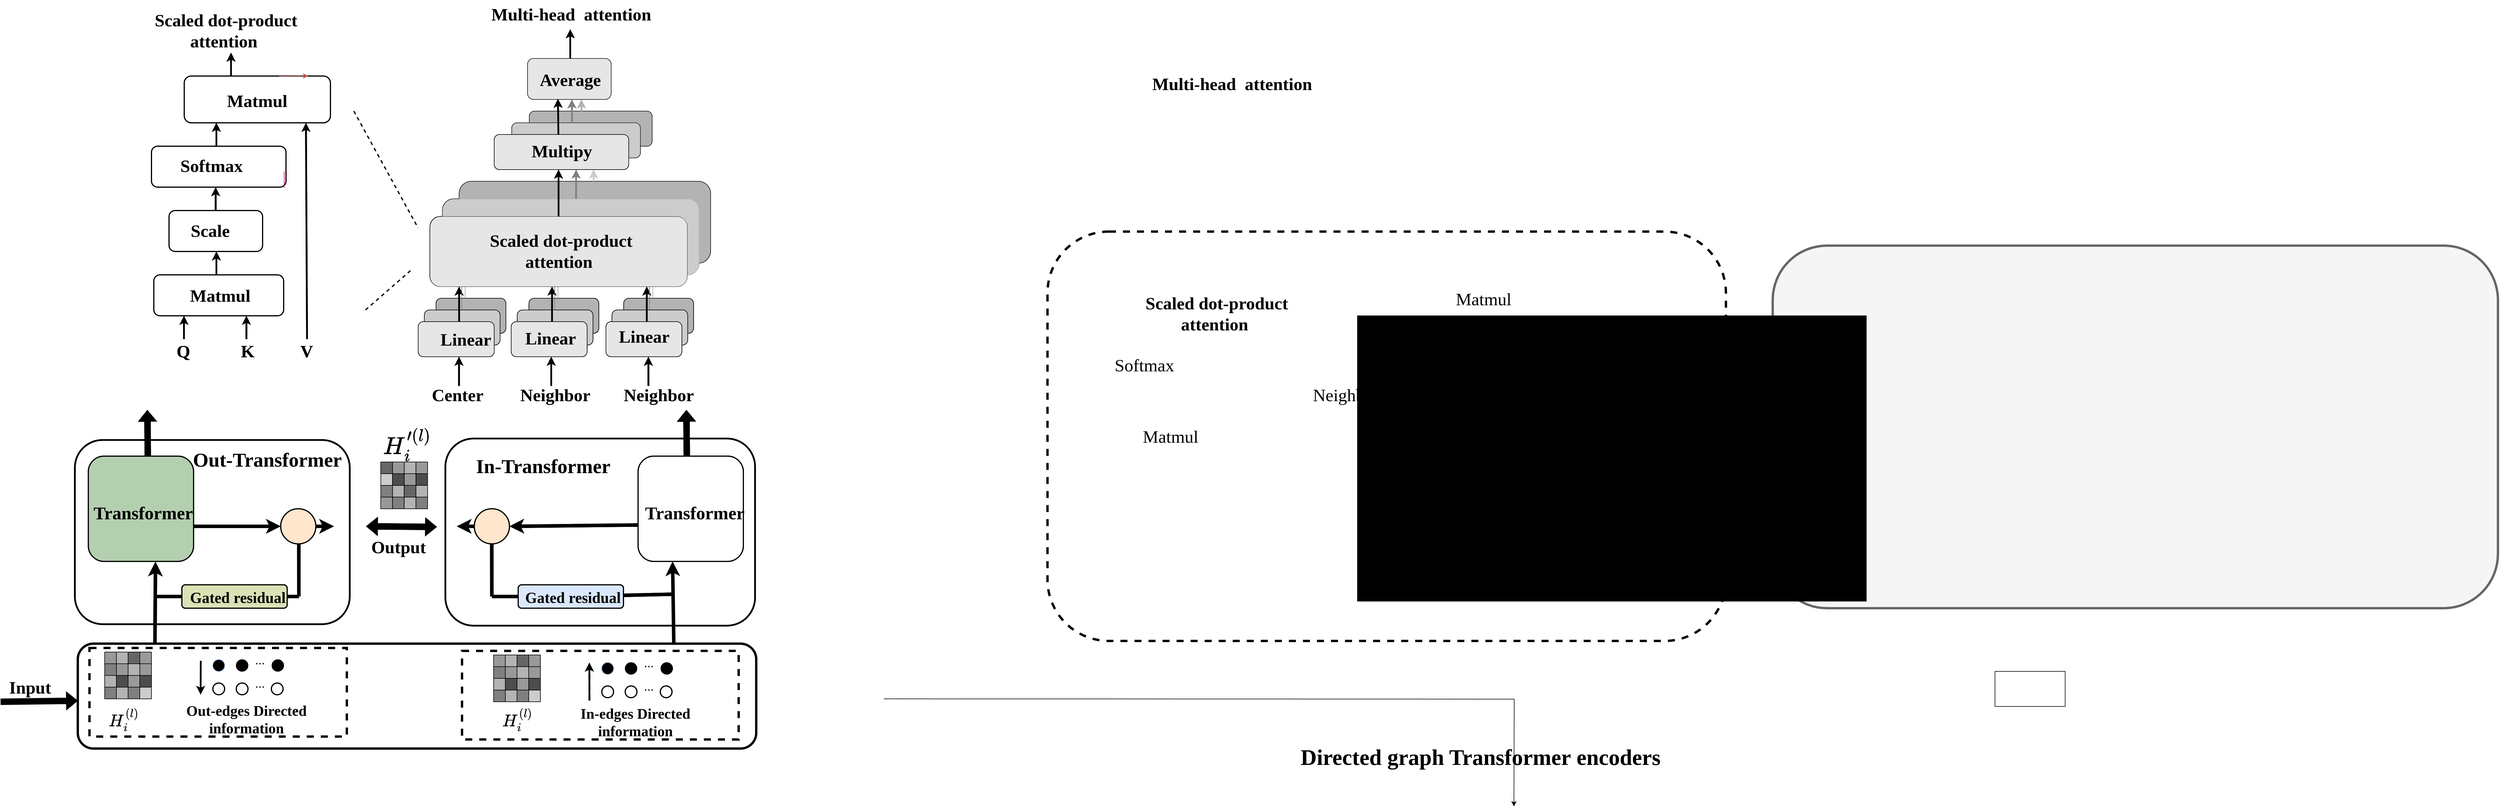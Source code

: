 <mxfile version="22.1.16" type="github">
  <diagram name="第 1 页" id="z5FB2ohUorix4h6KA-P7">
    <mxGraphModel dx="21291" dy="10500" grid="1" gridSize="10" guides="1" tooltips="1" connect="1" arrows="1" fold="1" page="1" pageScale="1" pageWidth="291" pageHeight="413" math="1" shadow="0">
      <root>
        <mxCell id="0" />
        <mxCell id="1" parent="0" />
        <mxCell id="qtBFzVClqnRpOOLDkrvA-1" value="" style="rounded=1;whiteSpace=wrap;html=1;fillColor=#f5f5f5;fontColor=#333333;strokeColor=#666666;strokeWidth=4;" vertex="1" parent="1">
          <mxGeometry x="2940" y="490" width="1240" height="620" as="geometry" />
        </mxCell>
        <mxCell id="8e11pD8jJe_MEH7ZMqU3-998" value="&lt;font style=&quot;font-size: 35px;&quot;&gt;$$H_{i }^{\prime(l)}$$&lt;/font&gt;" style="text;html=1;align=center;verticalAlign=middle;resizable=0;points=[];autosize=1;strokeColor=none;fillColor=none;" parent="1" vertex="1">
          <mxGeometry x="425.18" y="800" width="360" height="60" as="geometry" />
        </mxCell>
        <mxCell id="8e11pD8jJe_MEH7ZMqU3-999" value="" style="rounded=1;whiteSpace=wrap;html=1;fillColor=#d5e8d4;strokeColor=#000000;strokeWidth=2;" parent="1" vertex="1">
          <mxGeometry x="60" y="850" width="180" height="180" as="geometry" />
        </mxCell>
        <mxCell id="8e11pD8jJe_MEH7ZMqU3-1000" value="" style="endArrow=classic;html=1;rounded=0;fillColor=#000000;strokeWidth=6;entryX=0.638;entryY=1.002;entryDx=0;entryDy=0;entryPerimeter=0;exitX=0.096;exitY=0;exitDx=0;exitDy=0;exitPerimeter=0;" parent="1" target="8e11pD8jJe_MEH7ZMqU3-999" edge="1">
          <mxGeometry width="50" height="50" relative="1" as="geometry">
            <mxPoint x="173.936" y="1170" as="sourcePoint" />
            <mxPoint x="176.44" y="1029.58" as="targetPoint" />
          </mxGeometry>
        </mxCell>
        <mxCell id="8e11pD8jJe_MEH7ZMqU3-1001" value="" style="shape=flexArrow;endArrow=classic;startArrow=classic;html=1;rounded=0;fillColor=#000000;" parent="1" edge="1">
          <mxGeometry width="100" height="100" relative="1" as="geometry">
            <mxPoint x="535.04" y="970" as="sourcePoint" />
            <mxPoint x="655.86" y="971.05" as="targetPoint" />
          </mxGeometry>
        </mxCell>
        <mxCell id="8e11pD8jJe_MEH7ZMqU3-1002" value="" style="ellipse;whiteSpace=wrap;html=1;aspect=fixed;fillColor=#e1d5e7;strokeColor=#000000;strokeWidth=2;" parent="1" vertex="1">
          <mxGeometry x="389" y="940" width="60" height="60" as="geometry" />
        </mxCell>
        <mxCell id="8e11pD8jJe_MEH7ZMqU3-1003" value="" style="endArrow=classic;html=1;rounded=0;fillColor=#000000;strokeWidth=6;entryX=0;entryY=0.5;entryDx=0;entryDy=0;" parent="1" target="8e11pD8jJe_MEH7ZMqU3-1002" edge="1">
          <mxGeometry width="50" height="50" relative="1" as="geometry">
            <mxPoint x="240" y="970" as="sourcePoint" />
            <mxPoint x="250.12" y="880" as="targetPoint" />
          </mxGeometry>
        </mxCell>
        <mxCell id="8e11pD8jJe_MEH7ZMqU3-1004" value="" style="endArrow=none;html=1;rounded=0;strokeWidth=6;" parent="1" source="8e11pD8jJe_MEH7ZMqU3-1007" edge="1">
          <mxGeometry width="50" height="50" relative="1" as="geometry">
            <mxPoint x="174.41" y="1090" as="sourcePoint" />
            <mxPoint x="420" y="1090" as="targetPoint" />
          </mxGeometry>
        </mxCell>
        <mxCell id="8e11pD8jJe_MEH7ZMqU3-1005" value="" style="endArrow=none;html=1;rounded=0;strokeWidth=6;" parent="1" edge="1">
          <mxGeometry width="50" height="50" relative="1" as="geometry">
            <mxPoint x="420" y="1090" as="sourcePoint" />
            <mxPoint x="419.89" y="1000" as="targetPoint" />
          </mxGeometry>
        </mxCell>
        <mxCell id="8e11pD8jJe_MEH7ZMqU3-1006" value="" style="endArrow=none;html=1;rounded=0;strokeWidth=6;" parent="1" target="8e11pD8jJe_MEH7ZMqU3-1007" edge="1">
          <mxGeometry width="50" height="50" relative="1" as="geometry">
            <mxPoint x="174.41" y="1090" as="sourcePoint" />
            <mxPoint x="420" y="1090" as="targetPoint" />
          </mxGeometry>
        </mxCell>
        <mxCell id="8e11pD8jJe_MEH7ZMqU3-1007" value="" style="rounded=1;whiteSpace=wrap;html=1;strokeWidth=2;fillColor=#ffe6cc;strokeColor=#000000;" parent="1" vertex="1">
          <mxGeometry x="220" y="1070" width="180" height="40" as="geometry" />
        </mxCell>
        <mxCell id="8e11pD8jJe_MEH7ZMqU3-1008" value="" style="endArrow=classic;html=1;rounded=0;fillColor=#000000;strokeWidth=6;" parent="1" edge="1">
          <mxGeometry width="50" height="50" relative="1" as="geometry">
            <mxPoint x="450" y="970" as="sourcePoint" />
            <mxPoint x="480" y="970" as="targetPoint" />
          </mxGeometry>
        </mxCell>
        <mxCell id="8e11pD8jJe_MEH7ZMqU3-1009" value="" style="rounded=1;whiteSpace=wrap;html=1;fillColor=none;strokeWidth=3;" parent="1" vertex="1">
          <mxGeometry x="670.5" y="819.86" width="529.5" height="320" as="geometry" />
        </mxCell>
        <mxCell id="8e11pD8jJe_MEH7ZMqU3-1010" value="" style="rounded=1;whiteSpace=wrap;html=1;fillColor=#d5e8d4;strokeColor=#000000;strokeWidth=2;" parent="1" vertex="1">
          <mxGeometry x="1000" y="850" width="180" height="180" as="geometry" />
        </mxCell>
        <mxCell id="8e11pD8jJe_MEH7ZMqU3-1011" value="" style="ellipse;whiteSpace=wrap;html=1;aspect=fixed;fillColor=#e1d5e7;strokeColor=#000000;strokeWidth=2;" parent="1" vertex="1">
          <mxGeometry x="720.0" y="940" width="60" height="60" as="geometry" />
        </mxCell>
        <mxCell id="8e11pD8jJe_MEH7ZMqU3-1012" value="" style="endArrow=classic;html=1;rounded=0;fillColor=#000000;strokeWidth=6;entryX=0;entryY=0.5;entryDx=0;entryDy=0;exitX=-0.01;exitY=0.641;exitDx=0;exitDy=0;exitPerimeter=0;" parent="1" edge="1">
          <mxGeometry width="50" height="50" relative="1" as="geometry">
            <mxPoint x="1000.51" y="967.784" as="sourcePoint" />
            <mxPoint x="780.0" y="970" as="targetPoint" />
          </mxGeometry>
        </mxCell>
        <mxCell id="8e11pD8jJe_MEH7ZMqU3-1013" value="" style="endArrow=none;html=1;rounded=0;strokeWidth=6;" parent="1" edge="1">
          <mxGeometry width="50" height="50" relative="1" as="geometry">
            <mxPoint x="749.92" y="1090" as="sourcePoint" />
            <mxPoint x="749.81" y="1000" as="targetPoint" />
          </mxGeometry>
        </mxCell>
        <mxCell id="8e11pD8jJe_MEH7ZMqU3-1014" value="" style="endArrow=classic;html=1;rounded=0;fillColor=#000000;strokeWidth=6;exitX=0.843;exitY=0.001;exitDx=0;exitDy=0;exitPerimeter=0;" parent="1" edge="1">
          <mxGeometry width="50" height="50" relative="1" as="geometry">
            <mxPoint x="1061.07" y="1170.0" as="sourcePoint" />
            <mxPoint x="1059" y="1030" as="targetPoint" />
          </mxGeometry>
        </mxCell>
        <mxCell id="8e11pD8jJe_MEH7ZMqU3-1015" value="" style="endArrow=classic;html=1;rounded=0;strokeWidth=6;" parent="1" edge="1">
          <mxGeometry width="50" height="50" relative="1" as="geometry">
            <mxPoint x="720" y="970" as="sourcePoint" />
            <mxPoint x="690" y="970" as="targetPoint" />
          </mxGeometry>
        </mxCell>
        <mxCell id="8e11pD8jJe_MEH7ZMqU3-1016" value="" style="endArrow=none;html=1;rounded=0;strokeWidth=6;" parent="1" source="8e11pD8jJe_MEH7ZMqU3-1018" edge="1">
          <mxGeometry width="50" height="50" relative="1" as="geometry">
            <mxPoint x="750" y="1090" as="sourcePoint" />
            <mxPoint x="1059" y="1086.1" as="targetPoint" />
          </mxGeometry>
        </mxCell>
        <mxCell id="8e11pD8jJe_MEH7ZMqU3-1017" value="" style="endArrow=none;html=1;rounded=0;strokeWidth=6;" parent="1" target="8e11pD8jJe_MEH7ZMqU3-1018" edge="1">
          <mxGeometry width="50" height="50" relative="1" as="geometry">
            <mxPoint x="750" y="1090" as="sourcePoint" />
            <mxPoint x="1059" y="1086.1" as="targetPoint" />
          </mxGeometry>
        </mxCell>
        <mxCell id="8e11pD8jJe_MEH7ZMqU3-1018" value="" style="rounded=1;whiteSpace=wrap;html=1;strokeWidth=2;fillColor=#ffe6cc;strokeColor=#000000;" parent="1" vertex="1">
          <mxGeometry x="795" y="1070" width="180" height="40" as="geometry" />
        </mxCell>
        <mxCell id="8e11pD8jJe_MEH7ZMqU3-1019" value="" style="whiteSpace=wrap;html=1;aspect=fixed;fillColor=#808080;strokeColor=none;" parent="1" vertex="1">
          <mxGeometry x="620.12" y="920" width="20" height="20" as="geometry" />
        </mxCell>
        <mxCell id="8e11pD8jJe_MEH7ZMqU3-1020" value="" style="whiteSpace=wrap;html=1;aspect=fixed;fillColor=#4D4D4D;strokeColor=none;" parent="1" vertex="1">
          <mxGeometry x="620.12" y="880" width="20" height="20" as="geometry" />
        </mxCell>
        <mxCell id="8e11pD8jJe_MEH7ZMqU3-1021" value="" style="whiteSpace=wrap;html=1;aspect=fixed;fillColor=#999999;strokeColor=none;" parent="1" vertex="1">
          <mxGeometry x="560" y="920" width="20" height="20" as="geometry" />
        </mxCell>
        <mxCell id="8e11pD8jJe_MEH7ZMqU3-1022" value="" style="whiteSpace=wrap;html=1;aspect=fixed;fillColor=#CCCCCC;strokeColor=none;" parent="1" vertex="1">
          <mxGeometry x="560.12" y="880" width="20" height="20" as="geometry" />
        </mxCell>
        <mxCell id="8e11pD8jJe_MEH7ZMqU3-1023" value="" style="whiteSpace=wrap;html=1;aspect=fixed;fillColor=#808080;strokeColor=none;" parent="1" vertex="1">
          <mxGeometry x="580.12" y="920" width="20" height="20" as="geometry" />
        </mxCell>
        <mxCell id="8e11pD8jJe_MEH7ZMqU3-1024" value="" style="whiteSpace=wrap;html=1;aspect=fixed;fillColor=#808080;strokeColor=none;" parent="1" vertex="1">
          <mxGeometry x="560.12" y="900" width="20" height="20" as="geometry" />
        </mxCell>
        <mxCell id="8e11pD8jJe_MEH7ZMqU3-1025" value="" style="whiteSpace=wrap;html=1;aspect=fixed;fillColor=#999999;strokeColor=none;" parent="1" vertex="1">
          <mxGeometry x="620.12" y="860" width="20" height="20" as="geometry" />
        </mxCell>
        <mxCell id="8e11pD8jJe_MEH7ZMqU3-1026" value="" style="whiteSpace=wrap;html=1;aspect=fixed;fillColor=#B3B3B3;strokeColor=none;" parent="1" vertex="1">
          <mxGeometry x="580.12" y="900" width="20" height="20" as="geometry" />
        </mxCell>
        <mxCell id="8e11pD8jJe_MEH7ZMqU3-1027" value="" style="whiteSpace=wrap;html=1;aspect=fixed;fillColor=#B3B3B3;strokeColor=none;" parent="1" vertex="1">
          <mxGeometry x="600.12" y="920" width="20" height="20" as="geometry" />
        </mxCell>
        <mxCell id="8e11pD8jJe_MEH7ZMqU3-1028" value="" style="whiteSpace=wrap;html=1;aspect=fixed;fillColor=#B3B3B3;strokeColor=none;" parent="1" vertex="1">
          <mxGeometry x="620.12" y="900" width="20" height="20" as="geometry" />
        </mxCell>
        <mxCell id="8e11pD8jJe_MEH7ZMqU3-1029" value="" style="whiteSpace=wrap;html=1;aspect=fixed;fillColor=#666666;strokeColor=none;" parent="1" vertex="1">
          <mxGeometry x="600.12" y="900" width="20" height="20" as="geometry" />
        </mxCell>
        <mxCell id="8e11pD8jJe_MEH7ZMqU3-1030" value="" style="whiteSpace=wrap;html=1;aspect=fixed;fillColor=#999999;strokeColor=none;" parent="1" vertex="1">
          <mxGeometry x="600.12" y="880" width="20" height="20" as="geometry" />
        </mxCell>
        <mxCell id="8e11pD8jJe_MEH7ZMqU3-1031" value="" style="whiteSpace=wrap;html=1;aspect=fixed;fillColor=#B3B3B3;strokeColor=none;" parent="1" vertex="1">
          <mxGeometry x="600.12" y="860" width="20" height="20" as="geometry" />
        </mxCell>
        <mxCell id="8e11pD8jJe_MEH7ZMqU3-1032" value="" style="whiteSpace=wrap;html=1;aspect=fixed;fillColor=#4D4D4D;strokeColor=none;" parent="1" vertex="1">
          <mxGeometry x="580.12" y="880" width="20" height="20" as="geometry" />
        </mxCell>
        <mxCell id="8e11pD8jJe_MEH7ZMqU3-1033" value="" style="whiteSpace=wrap;html=1;aspect=fixed;fillColor=#999999;strokeColor=none;" parent="1" vertex="1">
          <mxGeometry x="580.12" y="860" width="20" height="20" as="geometry" />
        </mxCell>
        <mxCell id="8e11pD8jJe_MEH7ZMqU3-1034" value="" style="whiteSpace=wrap;html=1;aspect=fixed;fillColor=#666666;strokeColor=none;" parent="1" vertex="1">
          <mxGeometry x="560" y="860" width="20" height="20" as="geometry" />
        </mxCell>
        <mxCell id="8e11pD8jJe_MEH7ZMqU3-1035" value="&lt;div style=&quot;line-height: 0%;&quot;&gt;&lt;br&gt;&lt;/div&gt;" style="text;html=1;align=right;verticalAlign=middle;resizable=0;points=[];autosize=1;strokeColor=none;fillColor=none;" parent="1" vertex="1">
          <mxGeometry x="237" y="1285" width="20" height="10" as="geometry" />
        </mxCell>
        <mxCell id="8e11pD8jJe_MEH7ZMqU3-1036" value="&lt;font style=&quot;font-size: 25px;&quot; face=&quot;Times New Roman&quot;&gt;&lt;b&gt;In-edges Directed &lt;br&gt;information&lt;/b&gt;&lt;/font&gt;" style="text;html=1;align=center;verticalAlign=middle;resizable=0;points=[];autosize=1;strokeColor=none;fillColor=none;" parent="1" vertex="1">
          <mxGeometry x="889.88" y="1270" width="210" height="70" as="geometry" />
        </mxCell>
        <mxCell id="8e11pD8jJe_MEH7ZMqU3-1037" value="" style="ellipse;whiteSpace=wrap;html=1;aspect=fixed;fillColor=#000000;strokeColor=#6c8ebf;rounded=1;shadow=0;" parent="1" vertex="1">
          <mxGeometry x="938" y="1203" width="20" height="20" as="geometry" />
        </mxCell>
        <mxCell id="8e11pD8jJe_MEH7ZMqU3-1038" value="&lt;font style=&quot;font-size: 20px;&quot;&gt;...&lt;/font&gt;" style="text;html=1;align=center;verticalAlign=middle;resizable=0;points=[];autosize=1;strokeColor=none;fillColor=none;" parent="1" vertex="1">
          <mxGeometry x="998" y="1183" width="40" height="40" as="geometry" />
        </mxCell>
        <mxCell id="8e11pD8jJe_MEH7ZMqU3-1039" value="" style="ellipse;whiteSpace=wrap;html=1;aspect=fixed;fillColor=#000000;strokeColor=#000000;rounded=1;shadow=0;" parent="1" vertex="1">
          <mxGeometry x="978" y="1203" width="20" height="20" as="geometry" />
        </mxCell>
        <mxCell id="8e11pD8jJe_MEH7ZMqU3-1040" value="" style="ellipse;whiteSpace=wrap;html=1;aspect=fixed;rounded=1;shadow=0;strokeWidth=2;" parent="1" vertex="1">
          <mxGeometry x="938" y="1243" width="20" height="20" as="geometry" />
        </mxCell>
        <mxCell id="8e11pD8jJe_MEH7ZMqU3-1041" value="" style="ellipse;whiteSpace=wrap;html=1;aspect=fixed;rounded=1;shadow=0;strokeWidth=2;" parent="1" vertex="1">
          <mxGeometry x="978" y="1243" width="20" height="20" as="geometry" />
        </mxCell>
        <mxCell id="8e11pD8jJe_MEH7ZMqU3-1042" value="" style="ellipse;whiteSpace=wrap;html=1;aspect=fixed;fillColor=#000000;strokeColor=#000000;rounded=1;shadow=0;" parent="1" vertex="1">
          <mxGeometry x="1039" y="1203" width="20" height="20" as="geometry" />
        </mxCell>
        <mxCell id="8e11pD8jJe_MEH7ZMqU3-1043" value="" style="ellipse;whiteSpace=wrap;html=1;aspect=fixed;rounded=1;shadow=0;strokeWidth=2;" parent="1" vertex="1">
          <mxGeometry x="1038" y="1243" width="20" height="20" as="geometry" />
        </mxCell>
        <mxCell id="8e11pD8jJe_MEH7ZMqU3-1044" value="&lt;font style=&quot;font-size: 20px;&quot;&gt;...&lt;/font&gt;" style="text;html=1;align=center;verticalAlign=middle;resizable=0;points=[];autosize=1;strokeColor=none;fillColor=none;" parent="1" vertex="1">
          <mxGeometry x="998" y="1223" width="40" height="40" as="geometry" />
        </mxCell>
        <mxCell id="8e11pD8jJe_MEH7ZMqU3-1045" value="" style="endArrow=classic;html=1;rounded=0;strokeWidth=3;dashed=1;" parent="1" edge="1">
          <mxGeometry width="50" height="50" relative="1" as="geometry">
            <mxPoint x="916.83" y="1268" as="sourcePoint" />
            <mxPoint x="916.71" y="1203" as="targetPoint" />
          </mxGeometry>
        </mxCell>
        <mxCell id="8e11pD8jJe_MEH7ZMqU3-1046" value="&lt;div style=&quot;line-height: 0%;&quot;&gt;&lt;font style=&quot;font-size: 28px;&quot; face=&quot;Times New Roman&quot;&gt;$$H_{i }^{(l)}$$&lt;/font&gt;&lt;br&gt;&lt;/div&gt;" style="text;html=1;align=right;verticalAlign=middle;resizable=0;points=[];autosize=1;strokeColor=none;fillColor=none;" parent="1" vertex="1">
          <mxGeometry x="600.5" y="1295" width="220" height="20" as="geometry" />
        </mxCell>
        <mxCell id="8e11pD8jJe_MEH7ZMqU3-1047" value="&lt;font size=&quot;1&quot; style=&quot;&quot; face=&quot;Times New Roman&quot;&gt;&lt;span style=&quot;font-size: 34px;&quot;&gt;&lt;b&gt;Out-Transformer&lt;/b&gt;&lt;/span&gt;&lt;/font&gt;" style="text;whiteSpace=wrap;html=1;" parent="1" vertex="1">
          <mxGeometry x="237" y="830" width="270" height="36" as="geometry" />
        </mxCell>
        <mxCell id="8e11pD8jJe_MEH7ZMqU3-1048" value="&lt;font size=&quot;1&quot; style=&quot;&quot; face=&quot;Times New Roman&quot;&gt;&lt;b style=&quot;font-size: 34px;&quot;&gt;In-Transformer&lt;/b&gt;&lt;/font&gt;" style="text;whiteSpace=wrap;html=1;" parent="1" vertex="1">
          <mxGeometry x="720.59" y="841" width="232" height="36" as="geometry" />
        </mxCell>
        <mxCell id="8e11pD8jJe_MEH7ZMqU3-1049" value="&lt;font size=&quot;1&quot; style=&quot;&quot; face=&quot;Times New Roman&quot;&gt;&lt;b style=&quot;font-size: 31px;&quot;&gt;Transformer&lt;/b&gt;&lt;/font&gt;" style="text;whiteSpace=wrap;html=1;" parent="1" vertex="1">
          <mxGeometry x="1010" y="922" width="232" height="36" as="geometry" />
        </mxCell>
        <mxCell id="8e11pD8jJe_MEH7ZMqU3-1050" value="&lt;font size=&quot;1&quot; style=&quot;&quot; face=&quot;Times New Roman&quot;&gt;&lt;b style=&quot;font-size: 31px;&quot;&gt;Transformer&lt;/b&gt;&lt;/font&gt;" style="text;whiteSpace=wrap;html=1;" parent="1" vertex="1">
          <mxGeometry x="67.18" y="922" width="232" height="36" as="geometry" />
        </mxCell>
        <mxCell id="8e11pD8jJe_MEH7ZMqU3-1051" value="" style="shape=flexArrow;endArrow=classic;html=1;rounded=0;fillColor=#000000;strokeColor=#000000;exitX=0.565;exitY=-0.006;exitDx=0;exitDy=0;exitPerimeter=0;" parent="1" edge="1">
          <mxGeometry width="50" height="50" relative="1" as="geometry">
            <mxPoint x="161.7" y="850.0" as="sourcePoint" />
            <mxPoint x="161" y="771.08" as="targetPoint" />
          </mxGeometry>
        </mxCell>
        <mxCell id="8e11pD8jJe_MEH7ZMqU3-1052" value="" style="shape=flexArrow;endArrow=classic;html=1;rounded=0;fillColor=#000000;strokeColor=#000000;exitX=0.565;exitY=-0.006;exitDx=0;exitDy=0;exitPerimeter=0;" parent="1" edge="1">
          <mxGeometry width="50" height="50" relative="1" as="geometry">
            <mxPoint x="1083.29" y="850" as="sourcePoint" />
            <mxPoint x="1082.59" y="771.08" as="targetPoint" />
          </mxGeometry>
        </mxCell>
        <mxCell id="8e11pD8jJe_MEH7ZMqU3-1053" value="&lt;font size=&quot;1&quot; face=&quot;Times New Roman&quot;&gt;&lt;b style=&quot;font-size: 26px;&quot;&gt;Gated residual&lt;/b&gt;&lt;/font&gt;" style="text;whiteSpace=wrap;html=1;" parent="1" vertex="1">
          <mxGeometry x="226" y="1070" width="214" height="36" as="geometry" />
        </mxCell>
        <mxCell id="8e11pD8jJe_MEH7ZMqU3-1054" value="&lt;font size=&quot;1&quot; face=&quot;Times New Roman&quot;&gt;&lt;b style=&quot;font-size: 26px;&quot;&gt;Gated residual&lt;/b&gt;&lt;/font&gt;" style="text;whiteSpace=wrap;html=1;" parent="1" vertex="1">
          <mxGeometry x="800" y="1070" width="182" height="36" as="geometry" />
        </mxCell>
        <mxCell id="8e11pD8jJe_MEH7ZMqU3-1055" value="&lt;font style=&quot;font-size: 35px;&quot;&gt;$$H_{i }^{\prime(l)}$$&lt;/font&gt;" style="text;html=1;align=center;verticalAlign=middle;resizable=0;points=[];autosize=1;strokeColor=none;fillColor=none;" parent="1" vertex="1">
          <mxGeometry x="425.18" y="800" width="360" height="60" as="geometry" />
        </mxCell>
        <mxCell id="8e11pD8jJe_MEH7ZMqU3-1056" value="" style="rounded=1;whiteSpace=wrap;html=1;fillColor=none;strokeWidth=3;" parent="1" vertex="1">
          <mxGeometry x="37" y="822.36" width="470" height="315" as="geometry" />
        </mxCell>
        <mxCell id="8e11pD8jJe_MEH7ZMqU3-1057" value="" style="rounded=1;whiteSpace=wrap;html=1;fillColor=none;strokeColor=default;strokeWidth=4;" parent="1" vertex="1">
          <mxGeometry x="42" y="1170.63" width="1160" height="179.37" as="geometry" />
        </mxCell>
        <mxCell id="8e11pD8jJe_MEH7ZMqU3-1058" value="" style="rounded=0;whiteSpace=wrap;html=1;fillColor=none;dashed=1;strokeWidth=4;" parent="1" vertex="1">
          <mxGeometry x="699" y="1183" width="473" height="151.5" as="geometry" />
        </mxCell>
        <mxCell id="8e11pD8jJe_MEH7ZMqU3-1059" value="" style="rounded=1;whiteSpace=wrap;html=1;fillColor=#B4CFB0;strokeColor=#000000;strokeWidth=2;" parent="1" vertex="1">
          <mxGeometry x="60" y="850" width="180" height="180" as="geometry" />
        </mxCell>
        <mxCell id="8e11pD8jJe_MEH7ZMqU3-1060" value="" style="endArrow=classic;html=1;rounded=0;fillColor=#000000;strokeWidth=6;entryX=0.638;entryY=1.002;entryDx=0;entryDy=0;entryPerimeter=0;exitX=0.096;exitY=0;exitDx=0;exitDy=0;exitPerimeter=0;" parent="1" target="8e11pD8jJe_MEH7ZMqU3-1059" edge="1">
          <mxGeometry width="50" height="50" relative="1" as="geometry">
            <mxPoint x="173.936" y="1170" as="sourcePoint" />
            <mxPoint x="176.44" y="1029.58" as="targetPoint" />
          </mxGeometry>
        </mxCell>
        <mxCell id="8e11pD8jJe_MEH7ZMqU3-1061" value="" style="shape=flexArrow;endArrow=classic;startArrow=classic;html=1;rounded=0;fillColor=#000000;" parent="1" edge="1">
          <mxGeometry width="100" height="100" relative="1" as="geometry">
            <mxPoint x="535.04" y="970" as="sourcePoint" />
            <mxPoint x="655.86" y="971.05" as="targetPoint" />
          </mxGeometry>
        </mxCell>
        <mxCell id="8e11pD8jJe_MEH7ZMqU3-1062" value="" style="ellipse;whiteSpace=wrap;html=1;aspect=fixed;fillColor=#ffe6cc;strokeColor=#000000;strokeWidth=2;" parent="1" vertex="1">
          <mxGeometry x="389" y="940" width="60" height="60" as="geometry" />
        </mxCell>
        <mxCell id="8e11pD8jJe_MEH7ZMqU3-1063" value="" style="endArrow=classic;html=1;rounded=0;fillColor=#000000;strokeWidth=6;entryX=0;entryY=0.5;entryDx=0;entryDy=0;" parent="1" target="8e11pD8jJe_MEH7ZMqU3-1062" edge="1">
          <mxGeometry width="50" height="50" relative="1" as="geometry">
            <mxPoint x="240" y="970" as="sourcePoint" />
            <mxPoint x="250.12" y="880" as="targetPoint" />
          </mxGeometry>
        </mxCell>
        <mxCell id="8e11pD8jJe_MEH7ZMqU3-1064" value="" style="endArrow=none;html=1;rounded=0;strokeWidth=6;" parent="1" source="8e11pD8jJe_MEH7ZMqU3-1067" edge="1">
          <mxGeometry width="50" height="50" relative="1" as="geometry">
            <mxPoint x="174.41" y="1090" as="sourcePoint" />
            <mxPoint x="420" y="1090" as="targetPoint" />
          </mxGeometry>
        </mxCell>
        <mxCell id="8e11pD8jJe_MEH7ZMqU3-1065" value="" style="endArrow=none;html=1;rounded=0;strokeWidth=6;" parent="1" edge="1">
          <mxGeometry width="50" height="50" relative="1" as="geometry">
            <mxPoint x="420" y="1090" as="sourcePoint" />
            <mxPoint x="419.89" y="1000" as="targetPoint" />
          </mxGeometry>
        </mxCell>
        <mxCell id="8e11pD8jJe_MEH7ZMqU3-1066" value="" style="endArrow=none;html=1;rounded=0;strokeWidth=6;" parent="1" target="8e11pD8jJe_MEH7ZMqU3-1067" edge="1">
          <mxGeometry width="50" height="50" relative="1" as="geometry">
            <mxPoint x="174.41" y="1090" as="sourcePoint" />
            <mxPoint x="420" y="1090" as="targetPoint" />
          </mxGeometry>
        </mxCell>
        <mxCell id="8e11pD8jJe_MEH7ZMqU3-1067" value="" style="rounded=1;whiteSpace=wrap;html=1;strokeWidth=2;fillColor=#DAE2B6;strokeColor=#000000;" parent="1" vertex="1">
          <mxGeometry x="220" y="1070" width="180" height="40" as="geometry" />
        </mxCell>
        <mxCell id="8e11pD8jJe_MEH7ZMqU3-1068" value="" style="endArrow=classic;html=1;rounded=0;fillColor=#000000;strokeWidth=6;" parent="1" edge="1">
          <mxGeometry width="50" height="50" relative="1" as="geometry">
            <mxPoint x="450" y="970" as="sourcePoint" />
            <mxPoint x="480" y="970" as="targetPoint" />
          </mxGeometry>
        </mxCell>
        <mxCell id="8e11pD8jJe_MEH7ZMqU3-1069" value="" style="rounded=1;whiteSpace=wrap;html=1;fillColor=default;strokeColor=#000000;strokeWidth=2;" parent="1" vertex="1">
          <mxGeometry x="1000" y="850" width="180" height="180" as="geometry" />
        </mxCell>
        <mxCell id="8e11pD8jJe_MEH7ZMqU3-1070" value="" style="ellipse;whiteSpace=wrap;html=1;aspect=fixed;fillColor=#FFE6CC;strokeColor=#000000;strokeWidth=2;" parent="1" vertex="1">
          <mxGeometry x="720.0" y="940" width="60" height="60" as="geometry" />
        </mxCell>
        <mxCell id="8e11pD8jJe_MEH7ZMqU3-1071" value="" style="endArrow=classic;html=1;rounded=0;fillColor=#000000;strokeWidth=6;entryX=0;entryY=0.5;entryDx=0;entryDy=0;exitX=-0.01;exitY=0.641;exitDx=0;exitDy=0;exitPerimeter=0;" parent="1" edge="1">
          <mxGeometry width="50" height="50" relative="1" as="geometry">
            <mxPoint x="1000.51" y="967.784" as="sourcePoint" />
            <mxPoint x="780.0" y="970" as="targetPoint" />
          </mxGeometry>
        </mxCell>
        <mxCell id="8e11pD8jJe_MEH7ZMqU3-1072" value="" style="endArrow=none;html=1;rounded=0;strokeWidth=6;" parent="1" edge="1">
          <mxGeometry width="50" height="50" relative="1" as="geometry">
            <mxPoint x="749.92" y="1090" as="sourcePoint" />
            <mxPoint x="749.81" y="1000" as="targetPoint" />
          </mxGeometry>
        </mxCell>
        <mxCell id="8e11pD8jJe_MEH7ZMqU3-1073" value="" style="endArrow=classic;html=1;rounded=0;strokeWidth=6;" parent="1" edge="1">
          <mxGeometry width="50" height="50" relative="1" as="geometry">
            <mxPoint x="720" y="970" as="sourcePoint" />
            <mxPoint x="690" y="970" as="targetPoint" />
          </mxGeometry>
        </mxCell>
        <mxCell id="8e11pD8jJe_MEH7ZMqU3-1074" value="" style="endArrow=none;html=1;rounded=0;strokeWidth=6;" parent="1" source="8e11pD8jJe_MEH7ZMqU3-1076" edge="1">
          <mxGeometry width="50" height="50" relative="1" as="geometry">
            <mxPoint x="750" y="1090" as="sourcePoint" />
            <mxPoint x="1059" y="1086.1" as="targetPoint" />
          </mxGeometry>
        </mxCell>
        <mxCell id="8e11pD8jJe_MEH7ZMqU3-1075" value="" style="endArrow=none;html=1;rounded=0;strokeWidth=6;" parent="1" target="8e11pD8jJe_MEH7ZMqU3-1076" edge="1">
          <mxGeometry width="50" height="50" relative="1" as="geometry">
            <mxPoint x="750" y="1090" as="sourcePoint" />
            <mxPoint x="1059" y="1086.1" as="targetPoint" />
          </mxGeometry>
        </mxCell>
        <mxCell id="8e11pD8jJe_MEH7ZMqU3-1076" value="" style="rounded=1;whiteSpace=wrap;html=1;strokeWidth=2;fillColor=#dae8fc;strokeColor=#000000;" parent="1" vertex="1">
          <mxGeometry x="795" y="1070" width="180" height="40" as="geometry" />
        </mxCell>
        <mxCell id="8e11pD8jJe_MEH7ZMqU3-1077" value="" style="whiteSpace=wrap;html=1;aspect=fixed;fillColor=#808080;strokeColor=default;" parent="1" vertex="1">
          <mxGeometry x="620.12" y="920" width="20" height="20" as="geometry" />
        </mxCell>
        <mxCell id="8e11pD8jJe_MEH7ZMqU3-1078" value="" style="whiteSpace=wrap;html=1;aspect=fixed;fillColor=#4D4D4D;strokeColor=default;" parent="1" vertex="1">
          <mxGeometry x="620.12" y="880" width="20" height="20" as="geometry" />
        </mxCell>
        <mxCell id="8e11pD8jJe_MEH7ZMqU3-1079" value="" style="whiteSpace=wrap;html=1;aspect=fixed;fillColor=#999999;strokeColor=default;" parent="1" vertex="1">
          <mxGeometry x="560" y="920" width="20" height="20" as="geometry" />
        </mxCell>
        <mxCell id="8e11pD8jJe_MEH7ZMqU3-1080" value="" style="whiteSpace=wrap;html=1;aspect=fixed;fillColor=#CCCCCC;strokeColor=default;" parent="1" vertex="1">
          <mxGeometry x="560.12" y="880" width="20" height="20" as="geometry" />
        </mxCell>
        <mxCell id="8e11pD8jJe_MEH7ZMqU3-1081" value="" style="whiteSpace=wrap;html=1;aspect=fixed;fillColor=#808080;strokeColor=default;" parent="1" vertex="1">
          <mxGeometry x="580.12" y="920" width="20" height="20" as="geometry" />
        </mxCell>
        <mxCell id="8e11pD8jJe_MEH7ZMqU3-1082" value="" style="whiteSpace=wrap;html=1;aspect=fixed;fillColor=#808080;strokeColor=default;" parent="1" vertex="1">
          <mxGeometry x="560.12" y="900" width="20" height="20" as="geometry" />
        </mxCell>
        <mxCell id="8e11pD8jJe_MEH7ZMqU3-1083" value="" style="whiteSpace=wrap;html=1;aspect=fixed;fillColor=#999999;strokeColor=default;" parent="1" vertex="1">
          <mxGeometry x="620.12" y="860" width="20" height="20" as="geometry" />
        </mxCell>
        <mxCell id="8e11pD8jJe_MEH7ZMqU3-1084" value="" style="whiteSpace=wrap;html=1;aspect=fixed;fillColor=#B3B3B3;strokeColor=default;" parent="1" vertex="1">
          <mxGeometry x="580.12" y="900" width="20" height="20" as="geometry" />
        </mxCell>
        <mxCell id="8e11pD8jJe_MEH7ZMqU3-1085" value="" style="whiteSpace=wrap;html=1;aspect=fixed;fillColor=#B3B3B3;strokeColor=default;" parent="1" vertex="1">
          <mxGeometry x="600.12" y="920" width="20" height="20" as="geometry" />
        </mxCell>
        <mxCell id="8e11pD8jJe_MEH7ZMqU3-1086" value="" style="whiteSpace=wrap;html=1;aspect=fixed;fillColor=#B3B3B3;strokeColor=default;" parent="1" vertex="1">
          <mxGeometry x="620.12" y="900" width="20" height="20" as="geometry" />
        </mxCell>
        <mxCell id="8e11pD8jJe_MEH7ZMqU3-1087" value="" style="whiteSpace=wrap;html=1;aspect=fixed;fillColor=#666666;strokeColor=default;" parent="1" vertex="1">
          <mxGeometry x="600.12" y="900" width="20" height="20" as="geometry" />
        </mxCell>
        <mxCell id="8e11pD8jJe_MEH7ZMqU3-1088" value="" style="whiteSpace=wrap;html=1;aspect=fixed;fillColor=#999999;strokeColor=default;" parent="1" vertex="1">
          <mxGeometry x="600.12" y="880" width="20" height="20" as="geometry" />
        </mxCell>
        <mxCell id="8e11pD8jJe_MEH7ZMqU3-1089" value="" style="whiteSpace=wrap;html=1;aspect=fixed;fillColor=#B3B3B3;strokeColor=default;" parent="1" vertex="1">
          <mxGeometry x="600.12" y="860" width="20" height="20" as="geometry" />
        </mxCell>
        <mxCell id="8e11pD8jJe_MEH7ZMqU3-1090" value="" style="whiteSpace=wrap;html=1;aspect=fixed;fillColor=#4D4D4D;strokeColor=default;" parent="1" vertex="1">
          <mxGeometry x="580.12" y="880" width="20" height="20" as="geometry" />
        </mxCell>
        <mxCell id="8e11pD8jJe_MEH7ZMqU3-1091" value="" style="whiteSpace=wrap;html=1;aspect=fixed;fillColor=#999999;strokeColor=default;" parent="1" vertex="1">
          <mxGeometry x="580.12" y="860" width="20" height="20" as="geometry" />
        </mxCell>
        <mxCell id="8e11pD8jJe_MEH7ZMqU3-1092" value="" style="whiteSpace=wrap;html=1;aspect=fixed;fillColor=#666666;strokeColor=default;" parent="1" vertex="1">
          <mxGeometry x="560" y="860" width="20" height="20" as="geometry" />
        </mxCell>
        <mxCell id="8e11pD8jJe_MEH7ZMqU3-1093" value="&lt;font size=&quot;1&quot; face=&quot;Times New Roman&quot;&gt;&lt;b style=&quot;font-size: 30px;&quot;&gt;Input&lt;/b&gt;&lt;/font&gt;" style="text;html=1;align=center;verticalAlign=middle;resizable=0;points=[];autosize=1;strokeColor=none;fillColor=none;" parent="1" vertex="1">
          <mxGeometry x="-90.0" y="1220" width="100" height="50" as="geometry" />
        </mxCell>
        <mxCell id="8e11pD8jJe_MEH7ZMqU3-1094" value="" style="ellipse;whiteSpace=wrap;html=1;aspect=fixed;fillColor=#000000;strokeColor=#6c8ebf;rounded=1;shadow=0;" parent="1" vertex="1">
          <mxGeometry x="938" y="1203" width="20" height="20" as="geometry" />
        </mxCell>
        <mxCell id="8e11pD8jJe_MEH7ZMqU3-1095" value="&lt;font style=&quot;font-size: 20px;&quot;&gt;...&lt;/font&gt;" style="text;html=1;align=center;verticalAlign=middle;resizable=0;points=[];autosize=1;strokeColor=none;fillColor=none;" parent="1" vertex="1">
          <mxGeometry x="998" y="1183" width="40" height="40" as="geometry" />
        </mxCell>
        <mxCell id="8e11pD8jJe_MEH7ZMqU3-1096" value="" style="ellipse;whiteSpace=wrap;html=1;aspect=fixed;fillColor=#000000;strokeColor=#000000;rounded=1;shadow=0;" parent="1" vertex="1">
          <mxGeometry x="978" y="1203" width="20" height="20" as="geometry" />
        </mxCell>
        <mxCell id="8e11pD8jJe_MEH7ZMqU3-1097" value="" style="ellipse;whiteSpace=wrap;html=1;aspect=fixed;rounded=1;shadow=0;strokeWidth=2;" parent="1" vertex="1">
          <mxGeometry x="938" y="1243" width="20" height="20" as="geometry" />
        </mxCell>
        <mxCell id="8e11pD8jJe_MEH7ZMqU3-1098" value="" style="ellipse;whiteSpace=wrap;html=1;aspect=fixed;rounded=1;shadow=0;strokeWidth=2;" parent="1" vertex="1">
          <mxGeometry x="978" y="1243" width="20" height="20" as="geometry" />
        </mxCell>
        <mxCell id="8e11pD8jJe_MEH7ZMqU3-1099" value="" style="ellipse;whiteSpace=wrap;html=1;aspect=fixed;fillColor=#000000;strokeColor=#000000;rounded=1;shadow=0;" parent="1" vertex="1">
          <mxGeometry x="1039" y="1203" width="20" height="20" as="geometry" />
        </mxCell>
        <mxCell id="8e11pD8jJe_MEH7ZMqU3-1100" value="" style="ellipse;whiteSpace=wrap;html=1;aspect=fixed;rounded=1;shadow=0;strokeWidth=2;" parent="1" vertex="1">
          <mxGeometry x="1038" y="1243" width="20" height="20" as="geometry" />
        </mxCell>
        <mxCell id="8e11pD8jJe_MEH7ZMqU3-1101" value="&lt;font style=&quot;font-size: 20px;&quot;&gt;...&lt;/font&gt;" style="text;html=1;align=center;verticalAlign=middle;resizable=0;points=[];autosize=1;strokeColor=none;fillColor=none;" parent="1" vertex="1">
          <mxGeometry x="998" y="1223" width="40" height="40" as="geometry" />
        </mxCell>
        <mxCell id="8e11pD8jJe_MEH7ZMqU3-1102" value="" style="endArrow=classic;html=1;rounded=0;strokeWidth=3;" parent="1" edge="1">
          <mxGeometry width="50" height="50" relative="1" as="geometry">
            <mxPoint x="916.83" y="1268" as="sourcePoint" />
            <mxPoint x="916.71" y="1203" as="targetPoint" />
          </mxGeometry>
        </mxCell>
        <mxCell id="8e11pD8jJe_MEH7ZMqU3-1103" value="&lt;div style=&quot;line-height: 0%;&quot;&gt;&lt;font style=&quot;font-size: 28px;&quot; face=&quot;Times New Roman&quot;&gt;$$H_{i }^{(l)}$$&lt;/font&gt;&lt;br&gt;&lt;/div&gt;" style="text;html=1;align=right;verticalAlign=middle;resizable=0;points=[];autosize=1;strokeColor=none;fillColor=none;" parent="1" vertex="1">
          <mxGeometry x="-72" y="1295" width="220" height="20" as="geometry" />
        </mxCell>
        <mxCell id="8e11pD8jJe_MEH7ZMqU3-1105" value="&lt;font size=&quot;1&quot; style=&quot;&quot; face=&quot;Times New Roman&quot;&gt;&lt;b style=&quot;font-size: 31px;&quot;&gt;Transformer&lt;/b&gt;&lt;/font&gt;" style="text;whiteSpace=wrap;html=1;" parent="1" vertex="1">
          <mxGeometry x="1010" y="922" width="232" height="36" as="geometry" />
        </mxCell>
        <mxCell id="8e11pD8jJe_MEH7ZMqU3-1106" value="&lt;font size=&quot;1&quot; style=&quot;&quot; face=&quot;Times New Roman&quot;&gt;&lt;b style=&quot;font-size: 31px;&quot;&gt;Transformer&lt;/b&gt;&lt;/font&gt;" style="text;whiteSpace=wrap;html=1;" parent="1" vertex="1">
          <mxGeometry x="67.18" y="922" width="232" height="36" as="geometry" />
        </mxCell>
        <mxCell id="8e11pD8jJe_MEH7ZMqU3-1107" value="" style="shape=flexArrow;endArrow=classic;html=1;rounded=0;fillColor=#000000;strokeColor=#000000;exitX=0.565;exitY=-0.006;exitDx=0;exitDy=0;exitPerimeter=0;" parent="1" edge="1">
          <mxGeometry width="50" height="50" relative="1" as="geometry">
            <mxPoint x="161.7" y="850.0" as="sourcePoint" />
            <mxPoint x="161" y="771.08" as="targetPoint" />
          </mxGeometry>
        </mxCell>
        <mxCell id="8e11pD8jJe_MEH7ZMqU3-1108" value="" style="shape=flexArrow;endArrow=classic;html=1;rounded=0;fillColor=#000000;strokeColor=#000000;exitX=0.565;exitY=-0.006;exitDx=0;exitDy=0;exitPerimeter=0;" parent="1" edge="1">
          <mxGeometry width="50" height="50" relative="1" as="geometry">
            <mxPoint x="1083.29" y="850" as="sourcePoint" />
            <mxPoint x="1082.59" y="771.08" as="targetPoint" />
          </mxGeometry>
        </mxCell>
        <mxCell id="8e11pD8jJe_MEH7ZMqU3-1109" value="&lt;font size=&quot;1&quot; face=&quot;Times New Roman&quot;&gt;&lt;b style=&quot;font-size: 26px;&quot;&gt;Gated residual&lt;/b&gt;&lt;/font&gt;" style="text;whiteSpace=wrap;html=1;fillColor=none;strokeColor=none;" parent="1" vertex="1">
          <mxGeometry x="805" y="1070" width="214" height="36" as="geometry" />
        </mxCell>
        <mxCell id="qtBFzVClqnRpOOLDkrvA-11" style="edgeStyle=orthogonalEdgeStyle;rounded=0;orthogonalLoop=1;jettySize=auto;html=1;exitX=0.75;exitY=1;exitDx=0;exitDy=0;" edge="1" parent="1">
          <mxGeometry relative="1" as="geometry">
            <mxPoint x="2497.5" y="1449" as="targetPoint" />
            <mxPoint x="1420.0" y="1265" as="sourcePoint" />
          </mxGeometry>
        </mxCell>
        <mxCell id="8e11pD8jJe_MEH7ZMqU3-1110" value="&lt;font size=&quot;1&quot; face=&quot;Times New Roman&quot;&gt;&lt;b style=&quot;font-size: 26px;&quot;&gt;Gated residual&lt;/b&gt;&lt;/font&gt;" style="text;whiteSpace=wrap;html=1;" parent="1" vertex="1">
          <mxGeometry x="232" y="1070" width="182" height="36" as="geometry" />
        </mxCell>
        <mxCell id="8e11pD8jJe_MEH7ZMqU3-1111" value="" style="whiteSpace=wrap;html=1;aspect=fixed;fillColor=#808080;strokeColor=none;" parent="1" vertex="1">
          <mxGeometry x="753" y="1210" width="20" height="20" as="geometry" />
        </mxCell>
        <mxCell id="8e11pD8jJe_MEH7ZMqU3-1112" value="" style="whiteSpace=wrap;html=1;aspect=fixed;fillColor=#4D4D4D;strokeColor=none;" parent="1" vertex="1">
          <mxGeometry x="813" y="1230" width="20" height="20" as="geometry" />
        </mxCell>
        <mxCell id="8e11pD8jJe_MEH7ZMqU3-1113" value="" style="whiteSpace=wrap;html=1;aspect=fixed;fillColor=#999999;strokeColor=none;" parent="1" vertex="1">
          <mxGeometry x="753" y="1190" width="20" height="20" as="geometry" />
        </mxCell>
        <mxCell id="8e11pD8jJe_MEH7ZMqU3-1114" value="" style="whiteSpace=wrap;html=1;aspect=fixed;fillColor=#CCCCCC;strokeColor=none;" parent="1" vertex="1">
          <mxGeometry x="813" y="1250" width="20" height="20" as="geometry" />
        </mxCell>
        <mxCell id="8e11pD8jJe_MEH7ZMqU3-1115" value="" style="whiteSpace=wrap;html=1;aspect=fixed;fillColor=#808080;strokeColor=none;" parent="1" vertex="1">
          <mxGeometry x="793" y="1250" width="20" height="20" as="geometry" />
        </mxCell>
        <mxCell id="8e11pD8jJe_MEH7ZMqU3-1116" value="" style="whiteSpace=wrap;html=1;aspect=fixed;fillColor=#808080;strokeColor=none;" parent="1" vertex="1">
          <mxGeometry x="753" y="1250" width="20" height="20" as="geometry" />
        </mxCell>
        <mxCell id="8e11pD8jJe_MEH7ZMqU3-1117" value="" style="whiteSpace=wrap;html=1;aspect=fixed;fillColor=#999999;strokeColor=none;" parent="1" vertex="1">
          <mxGeometry x="813" y="1190" width="20" height="20" as="geometry" />
        </mxCell>
        <mxCell id="8e11pD8jJe_MEH7ZMqU3-1118" value="" style="whiteSpace=wrap;html=1;aspect=fixed;fillColor=#999999;strokeColor=none;" parent="1" vertex="1">
          <mxGeometry x="813" y="1210" width="20" height="20" as="geometry" />
        </mxCell>
        <mxCell id="8e11pD8jJe_MEH7ZMqU3-1119" value="" style="whiteSpace=wrap;html=1;aspect=fixed;fillColor=#B3B3B3;strokeColor=none;" parent="1" vertex="1">
          <mxGeometry x="773" y="1250" width="20" height="20" as="geometry" />
        </mxCell>
        <mxCell id="8e11pD8jJe_MEH7ZMqU3-1120" value="" style="whiteSpace=wrap;html=1;aspect=fixed;fillColor=#B3B3B3;strokeColor=none;" parent="1" vertex="1">
          <mxGeometry x="753" y="1230" width="20" height="20" as="geometry" />
        </mxCell>
        <mxCell id="8e11pD8jJe_MEH7ZMqU3-1121" value="" style="whiteSpace=wrap;html=1;aspect=fixed;fillColor=#B3B3B3;strokeColor=none;" parent="1" vertex="1">
          <mxGeometry x="773" y="1190" width="20" height="20" as="geometry" />
        </mxCell>
        <mxCell id="8e11pD8jJe_MEH7ZMqU3-1122" value="" style="whiteSpace=wrap;html=1;aspect=fixed;fillColor=#666666;strokeColor=none;" parent="1" vertex="1">
          <mxGeometry x="793" y="1190" width="20" height="20" as="geometry" />
        </mxCell>
        <mxCell id="8e11pD8jJe_MEH7ZMqU3-1123" value="" style="whiteSpace=wrap;html=1;aspect=fixed;fillColor=#999999;strokeColor=none;" parent="1" vertex="1">
          <mxGeometry x="793" y="1230" width="20" height="20" as="geometry" />
        </mxCell>
        <mxCell id="8e11pD8jJe_MEH7ZMqU3-1124" value="" style="whiteSpace=wrap;html=1;aspect=fixed;fillColor=#B3B3B3;strokeColor=none;" parent="1" vertex="1">
          <mxGeometry x="793" y="1210" width="20" height="20" as="geometry" />
        </mxCell>
        <mxCell id="8e11pD8jJe_MEH7ZMqU3-1125" value="" style="whiteSpace=wrap;html=1;aspect=fixed;fillColor=#4D4D4D;strokeColor=none;" parent="1" vertex="1">
          <mxGeometry x="773" y="1230" width="20" height="20" as="geometry" />
        </mxCell>
        <mxCell id="8e11pD8jJe_MEH7ZMqU3-1126" value="" style="whiteSpace=wrap;html=1;aspect=fixed;fillColor=#999999;strokeColor=none;" parent="1" vertex="1">
          <mxGeometry x="773" y="1210" width="20" height="20" as="geometry" />
        </mxCell>
        <mxCell id="8e11pD8jJe_MEH7ZMqU3-1127" value="" style="whiteSpace=wrap;html=1;aspect=fixed;fillColor=#808080;strokeColor=default;" parent="1" vertex="1">
          <mxGeometry x="753" y="1210" width="20" height="20" as="geometry" />
        </mxCell>
        <mxCell id="8e11pD8jJe_MEH7ZMqU3-1128" value="" style="whiteSpace=wrap;html=1;aspect=fixed;fillColor=#4D4D4D;strokeColor=default;" parent="1" vertex="1">
          <mxGeometry x="813" y="1230" width="20" height="20" as="geometry" />
        </mxCell>
        <mxCell id="8e11pD8jJe_MEH7ZMqU3-1129" value="" style="whiteSpace=wrap;html=1;aspect=fixed;fillColor=#999999;strokeColor=default;" parent="1" vertex="1">
          <mxGeometry x="753" y="1190" width="20" height="20" as="geometry" />
        </mxCell>
        <mxCell id="8e11pD8jJe_MEH7ZMqU3-1130" value="" style="whiteSpace=wrap;html=1;aspect=fixed;fillColor=#CCCCCC;strokeColor=default;" parent="1" vertex="1">
          <mxGeometry x="813" y="1250" width="20" height="20" as="geometry" />
        </mxCell>
        <mxCell id="8e11pD8jJe_MEH7ZMqU3-1131" value="" style="whiteSpace=wrap;html=1;aspect=fixed;fillColor=#808080;strokeColor=default;" parent="1" vertex="1">
          <mxGeometry x="793" y="1250" width="20" height="20" as="geometry" />
        </mxCell>
        <mxCell id="8e11pD8jJe_MEH7ZMqU3-1132" value="" style="whiteSpace=wrap;html=1;aspect=fixed;fillColor=#808080;strokeColor=default;" parent="1" vertex="1">
          <mxGeometry x="753" y="1250" width="20" height="20" as="geometry" />
        </mxCell>
        <mxCell id="8e11pD8jJe_MEH7ZMqU3-1133" value="" style="whiteSpace=wrap;html=1;aspect=fixed;fillColor=#999999;strokeColor=default;" parent="1" vertex="1">
          <mxGeometry x="813" y="1190" width="20" height="20" as="geometry" />
        </mxCell>
        <mxCell id="8e11pD8jJe_MEH7ZMqU3-1134" value="" style="whiteSpace=wrap;html=1;aspect=fixed;fillColor=#999999;strokeColor=default;" parent="1" vertex="1">
          <mxGeometry x="813" y="1210" width="20" height="20" as="geometry" />
        </mxCell>
        <mxCell id="8e11pD8jJe_MEH7ZMqU3-1135" value="" style="whiteSpace=wrap;html=1;aspect=fixed;fillColor=#B3B3B3;strokeColor=default;" parent="1" vertex="1">
          <mxGeometry x="773" y="1250" width="20" height="20" as="geometry" />
        </mxCell>
        <mxCell id="8e11pD8jJe_MEH7ZMqU3-1136" value="" style="whiteSpace=wrap;html=1;aspect=fixed;fillColor=#B3B3B3;strokeColor=default;" parent="1" vertex="1">
          <mxGeometry x="753" y="1230" width="20" height="20" as="geometry" />
        </mxCell>
        <mxCell id="8e11pD8jJe_MEH7ZMqU3-1137" value="" style="whiteSpace=wrap;html=1;aspect=fixed;fillColor=#B3B3B3;strokeColor=default;" parent="1" vertex="1">
          <mxGeometry x="773" y="1190" width="20" height="20" as="geometry" />
        </mxCell>
        <mxCell id="8e11pD8jJe_MEH7ZMqU3-1138" value="" style="whiteSpace=wrap;html=1;aspect=fixed;fillColor=#666666;strokeColor=default;" parent="1" vertex="1">
          <mxGeometry x="793" y="1190" width="20" height="20" as="geometry" />
        </mxCell>
        <mxCell id="8e11pD8jJe_MEH7ZMqU3-1139" value="" style="whiteSpace=wrap;html=1;aspect=fixed;fillColor=#999999;strokeColor=default;" parent="1" vertex="1">
          <mxGeometry x="793" y="1230" width="20" height="20" as="geometry" />
        </mxCell>
        <mxCell id="8e11pD8jJe_MEH7ZMqU3-1140" value="" style="whiteSpace=wrap;html=1;aspect=fixed;fillColor=#B3B3B3;strokeColor=default;" parent="1" vertex="1">
          <mxGeometry x="793" y="1210" width="20" height="20" as="geometry" />
        </mxCell>
        <mxCell id="8e11pD8jJe_MEH7ZMqU3-1141" value="" style="whiteSpace=wrap;html=1;aspect=fixed;fillColor=#4D4D4D;strokeColor=default;" parent="1" vertex="1">
          <mxGeometry x="773" y="1230" width="20" height="20" as="geometry" />
        </mxCell>
        <mxCell id="8e11pD8jJe_MEH7ZMqU3-1142" value="" style="whiteSpace=wrap;html=1;aspect=fixed;fillColor=#999999;strokeColor=default;" parent="1" vertex="1">
          <mxGeometry x="773" y="1210" width="20" height="20" as="geometry" />
        </mxCell>
        <mxCell id="8e11pD8jJe_MEH7ZMqU3-1143" value="&lt;font style=&quot;font-size: 25px;&quot; face=&quot;Times New Roman&quot;&gt;&lt;b&gt;Out-edges Directed &lt;br&gt;information&lt;/b&gt;&lt;/font&gt;" style="text;html=1;align=center;verticalAlign=middle;resizable=0;points=[];autosize=1;strokeColor=none;fillColor=none;" parent="1" vertex="1">
          <mxGeometry x="214.88" y="1265" width="230" height="70" as="geometry" />
        </mxCell>
        <mxCell id="8e11pD8jJe_MEH7ZMqU3-1144" value="" style="ellipse;whiteSpace=wrap;html=1;aspect=fixed;fillColor=#000000;strokeColor=#6c8ebf;rounded=1;shadow=0;" parent="1" vertex="1">
          <mxGeometry x="273" y="1198" width="20" height="20" as="geometry" />
        </mxCell>
        <mxCell id="8e11pD8jJe_MEH7ZMqU3-1145" value="&lt;font style=&quot;font-size: 20px;&quot;&gt;...&lt;/font&gt;" style="text;html=1;align=center;verticalAlign=middle;resizable=0;points=[];autosize=1;strokeColor=none;fillColor=none;" parent="1" vertex="1">
          <mxGeometry x="333" y="1178" width="40" height="40" as="geometry" />
        </mxCell>
        <mxCell id="8e11pD8jJe_MEH7ZMqU3-1146" value="" style="ellipse;whiteSpace=wrap;html=1;aspect=fixed;fillColor=#000000;strokeColor=#000000;rounded=1;shadow=0;" parent="1" vertex="1">
          <mxGeometry x="313" y="1198" width="20" height="20" as="geometry" />
        </mxCell>
        <mxCell id="8e11pD8jJe_MEH7ZMqU3-1147" value="" style="ellipse;whiteSpace=wrap;html=1;aspect=fixed;rounded=1;shadow=0;strokeWidth=2;" parent="1" vertex="1">
          <mxGeometry x="273" y="1238" width="20" height="20" as="geometry" />
        </mxCell>
        <mxCell id="8e11pD8jJe_MEH7ZMqU3-1148" value="" style="ellipse;whiteSpace=wrap;html=1;aspect=fixed;rounded=1;shadow=0;strokeWidth=2;" parent="1" vertex="1">
          <mxGeometry x="313" y="1238" width="20" height="20" as="geometry" />
        </mxCell>
        <mxCell id="8e11pD8jJe_MEH7ZMqU3-1149" value="" style="ellipse;whiteSpace=wrap;html=1;aspect=fixed;fillColor=#000000;strokeColor=#000000;rounded=1;shadow=0;" parent="1" vertex="1">
          <mxGeometry x="374" y="1198" width="20" height="20" as="geometry" />
        </mxCell>
        <mxCell id="8e11pD8jJe_MEH7ZMqU3-1150" value="" style="ellipse;whiteSpace=wrap;html=1;aspect=fixed;rounded=1;shadow=0;strokeWidth=2;" parent="1" vertex="1">
          <mxGeometry x="373" y="1238" width="20" height="20" as="geometry" />
        </mxCell>
        <mxCell id="8e11pD8jJe_MEH7ZMqU3-1151" value="&lt;font style=&quot;font-size: 20px;&quot;&gt;...&lt;/font&gt;" style="text;html=1;align=center;verticalAlign=middle;resizable=0;points=[];autosize=1;strokeColor=none;fillColor=none;" parent="1" vertex="1">
          <mxGeometry x="333" y="1218" width="40" height="40" as="geometry" />
        </mxCell>
        <mxCell id="8e11pD8jJe_MEH7ZMqU3-1152" value="" style="rounded=0;whiteSpace=wrap;html=1;fillColor=none;dashed=1;strokeWidth=4;" parent="1" vertex="1">
          <mxGeometry x="62" y="1178" width="440" height="151.5" as="geometry" />
        </mxCell>
        <mxCell id="8e11pD8jJe_MEH7ZMqU3-1153" value="" style="ellipse;whiteSpace=wrap;html=1;aspect=fixed;fillColor=#000000;strokeColor=#6c8ebf;rounded=1;shadow=0;" parent="1" vertex="1">
          <mxGeometry x="273" y="1198" width="20" height="20" as="geometry" />
        </mxCell>
        <mxCell id="8e11pD8jJe_MEH7ZMqU3-1154" value="&lt;font style=&quot;font-size: 20px;&quot;&gt;...&lt;/font&gt;" style="text;html=1;align=center;verticalAlign=middle;resizable=0;points=[];autosize=1;strokeColor=none;fillColor=none;" parent="1" vertex="1">
          <mxGeometry x="333" y="1178" width="40" height="40" as="geometry" />
        </mxCell>
        <mxCell id="8e11pD8jJe_MEH7ZMqU3-1155" value="" style="ellipse;whiteSpace=wrap;html=1;aspect=fixed;fillColor=#000000;strokeColor=#000000;rounded=1;shadow=0;" parent="1" vertex="1">
          <mxGeometry x="313" y="1198" width="20" height="20" as="geometry" />
        </mxCell>
        <mxCell id="8e11pD8jJe_MEH7ZMqU3-1156" value="" style="ellipse;whiteSpace=wrap;html=1;aspect=fixed;rounded=1;shadow=0;strokeWidth=2;" parent="1" vertex="1">
          <mxGeometry x="273" y="1238" width="20" height="20" as="geometry" />
        </mxCell>
        <mxCell id="8e11pD8jJe_MEH7ZMqU3-1157" value="" style="ellipse;whiteSpace=wrap;html=1;aspect=fixed;rounded=1;shadow=0;strokeWidth=2;" parent="1" vertex="1">
          <mxGeometry x="313" y="1238" width="20" height="20" as="geometry" />
        </mxCell>
        <mxCell id="8e11pD8jJe_MEH7ZMqU3-1158" value="" style="ellipse;whiteSpace=wrap;html=1;aspect=fixed;fillColor=#000000;strokeColor=#000000;rounded=1;shadow=0;" parent="1" vertex="1">
          <mxGeometry x="374" y="1198" width="20" height="20" as="geometry" />
        </mxCell>
        <mxCell id="8e11pD8jJe_MEH7ZMqU3-1159" value="" style="ellipse;whiteSpace=wrap;html=1;aspect=fixed;rounded=1;shadow=0;strokeWidth=2;" parent="1" vertex="1">
          <mxGeometry x="373" y="1238" width="20" height="20" as="geometry" />
        </mxCell>
        <mxCell id="8e11pD8jJe_MEH7ZMqU3-1160" value="&lt;font style=&quot;font-size: 20px;&quot;&gt;...&lt;/font&gt;" style="text;html=1;align=center;verticalAlign=middle;resizable=0;points=[];autosize=1;strokeColor=none;fillColor=none;" parent="1" vertex="1">
          <mxGeometry x="333" y="1218" width="40" height="40" as="geometry" />
        </mxCell>
        <mxCell id="8e11pD8jJe_MEH7ZMqU3-1161" value="" style="endArrow=classic;html=1;rounded=0;strokeWidth=3;" parent="1" edge="1">
          <mxGeometry width="50" height="50" relative="1" as="geometry">
            <mxPoint x="252.29" y="1200" as="sourcePoint" />
            <mxPoint x="252.0" y="1258" as="targetPoint" />
          </mxGeometry>
        </mxCell>
        <mxCell id="8e11pD8jJe_MEH7ZMqU3-1162" value="" style="whiteSpace=wrap;html=1;aspect=fixed;fillColor=#808080;strokeColor=none;" parent="1" vertex="1">
          <mxGeometry x="88" y="1205" width="20" height="20" as="geometry" />
        </mxCell>
        <mxCell id="8e11pD8jJe_MEH7ZMqU3-1163" value="" style="whiteSpace=wrap;html=1;aspect=fixed;fillColor=#4D4D4D;strokeColor=none;" parent="1" vertex="1">
          <mxGeometry x="148" y="1225" width="20" height="20" as="geometry" />
        </mxCell>
        <mxCell id="8e11pD8jJe_MEH7ZMqU3-1164" value="" style="whiteSpace=wrap;html=1;aspect=fixed;fillColor=#999999;strokeColor=none;" parent="1" vertex="1">
          <mxGeometry x="88" y="1185" width="20" height="20" as="geometry" />
        </mxCell>
        <mxCell id="8e11pD8jJe_MEH7ZMqU3-1165" value="" style="whiteSpace=wrap;html=1;aspect=fixed;fillColor=#CCCCCC;strokeColor=none;" parent="1" vertex="1">
          <mxGeometry x="148" y="1245" width="20" height="20" as="geometry" />
        </mxCell>
        <mxCell id="8e11pD8jJe_MEH7ZMqU3-1166" value="" style="whiteSpace=wrap;html=1;aspect=fixed;fillColor=#808080;strokeColor=none;" parent="1" vertex="1">
          <mxGeometry x="128" y="1245" width="20" height="20" as="geometry" />
        </mxCell>
        <mxCell id="8e11pD8jJe_MEH7ZMqU3-1167" value="" style="whiteSpace=wrap;html=1;aspect=fixed;fillColor=#808080;strokeColor=none;" parent="1" vertex="1">
          <mxGeometry x="88" y="1245" width="20" height="20" as="geometry" />
        </mxCell>
        <mxCell id="8e11pD8jJe_MEH7ZMqU3-1168" value="" style="whiteSpace=wrap;html=1;aspect=fixed;fillColor=#999999;strokeColor=none;" parent="1" vertex="1">
          <mxGeometry x="148" y="1185" width="20" height="20" as="geometry" />
        </mxCell>
        <mxCell id="8e11pD8jJe_MEH7ZMqU3-1169" value="" style="whiteSpace=wrap;html=1;aspect=fixed;fillColor=#999999;strokeColor=none;" parent="1" vertex="1">
          <mxGeometry x="148" y="1205" width="20" height="20" as="geometry" />
        </mxCell>
        <mxCell id="8e11pD8jJe_MEH7ZMqU3-1170" value="" style="whiteSpace=wrap;html=1;aspect=fixed;fillColor=#B3B3B3;strokeColor=none;" parent="1" vertex="1">
          <mxGeometry x="108" y="1245" width="20" height="20" as="geometry" />
        </mxCell>
        <mxCell id="8e11pD8jJe_MEH7ZMqU3-1171" value="" style="whiteSpace=wrap;html=1;aspect=fixed;fillColor=#B3B3B3;strokeColor=none;" parent="1" vertex="1">
          <mxGeometry x="88" y="1225" width="20" height="20" as="geometry" />
        </mxCell>
        <mxCell id="8e11pD8jJe_MEH7ZMqU3-1172" value="" style="whiteSpace=wrap;html=1;aspect=fixed;fillColor=#B3B3B3;strokeColor=none;" parent="1" vertex="1">
          <mxGeometry x="108" y="1185" width="20" height="20" as="geometry" />
        </mxCell>
        <mxCell id="8e11pD8jJe_MEH7ZMqU3-1173" value="" style="whiteSpace=wrap;html=1;aspect=fixed;fillColor=#666666;strokeColor=none;" parent="1" vertex="1">
          <mxGeometry x="128" y="1185" width="20" height="20" as="geometry" />
        </mxCell>
        <mxCell id="8e11pD8jJe_MEH7ZMqU3-1174" value="" style="whiteSpace=wrap;html=1;aspect=fixed;fillColor=#999999;strokeColor=none;" parent="1" vertex="1">
          <mxGeometry x="128" y="1225" width="20" height="20" as="geometry" />
        </mxCell>
        <mxCell id="8e11pD8jJe_MEH7ZMqU3-1175" value="" style="whiteSpace=wrap;html=1;aspect=fixed;fillColor=#B3B3B3;strokeColor=none;" parent="1" vertex="1">
          <mxGeometry x="128" y="1205" width="20" height="20" as="geometry" />
        </mxCell>
        <mxCell id="8e11pD8jJe_MEH7ZMqU3-1176" value="" style="whiteSpace=wrap;html=1;aspect=fixed;fillColor=#4D4D4D;strokeColor=none;" parent="1" vertex="1">
          <mxGeometry x="108" y="1225" width="20" height="20" as="geometry" />
        </mxCell>
        <mxCell id="8e11pD8jJe_MEH7ZMqU3-1177" value="" style="whiteSpace=wrap;html=1;aspect=fixed;fillColor=#999999;strokeColor=none;" parent="1" vertex="1">
          <mxGeometry x="108" y="1205" width="20" height="20" as="geometry" />
        </mxCell>
        <mxCell id="8e11pD8jJe_MEH7ZMqU3-1178" value="" style="whiteSpace=wrap;html=1;aspect=fixed;fillColor=#808080;strokeColor=default;" parent="1" vertex="1">
          <mxGeometry x="88" y="1205" width="20" height="20" as="geometry" />
        </mxCell>
        <mxCell id="8e11pD8jJe_MEH7ZMqU3-1179" value="" style="whiteSpace=wrap;html=1;aspect=fixed;fillColor=#4D4D4D;strokeColor=default;" parent="1" vertex="1">
          <mxGeometry x="148" y="1225" width="20" height="20" as="geometry" />
        </mxCell>
        <mxCell id="8e11pD8jJe_MEH7ZMqU3-1180" value="" style="whiteSpace=wrap;html=1;aspect=fixed;fillColor=#999999;strokeColor=default;" parent="1" vertex="1">
          <mxGeometry x="88" y="1185" width="20" height="20" as="geometry" />
        </mxCell>
        <mxCell id="8e11pD8jJe_MEH7ZMqU3-1181" value="" style="whiteSpace=wrap;html=1;aspect=fixed;fillColor=#CCCCCC;strokeColor=default;" parent="1" vertex="1">
          <mxGeometry x="148" y="1245" width="20" height="20" as="geometry" />
        </mxCell>
        <mxCell id="8e11pD8jJe_MEH7ZMqU3-1182" value="" style="whiteSpace=wrap;html=1;aspect=fixed;fillColor=#808080;strokeColor=default;" parent="1" vertex="1">
          <mxGeometry x="128" y="1245" width="20" height="20" as="geometry" />
        </mxCell>
        <mxCell id="8e11pD8jJe_MEH7ZMqU3-1183" value="" style="whiteSpace=wrap;html=1;aspect=fixed;fillColor=#808080;strokeColor=default;" parent="1" vertex="1">
          <mxGeometry x="88" y="1245" width="20" height="20" as="geometry" />
        </mxCell>
        <mxCell id="8e11pD8jJe_MEH7ZMqU3-1184" value="" style="whiteSpace=wrap;html=1;aspect=fixed;fillColor=#999999;strokeColor=default;" parent="1" vertex="1">
          <mxGeometry x="148" y="1185" width="20" height="20" as="geometry" />
        </mxCell>
        <mxCell id="8e11pD8jJe_MEH7ZMqU3-1185" value="" style="whiteSpace=wrap;html=1;aspect=fixed;fillColor=#999999;strokeColor=default;" parent="1" vertex="1">
          <mxGeometry x="148" y="1205" width="20" height="20" as="geometry" />
        </mxCell>
        <mxCell id="8e11pD8jJe_MEH7ZMqU3-1186" value="" style="whiteSpace=wrap;html=1;aspect=fixed;fillColor=#B3B3B3;strokeColor=default;" parent="1" vertex="1">
          <mxGeometry x="108" y="1245" width="20" height="20" as="geometry" />
        </mxCell>
        <mxCell id="8e11pD8jJe_MEH7ZMqU3-1187" value="" style="whiteSpace=wrap;html=1;aspect=fixed;fillColor=#B3B3B3;strokeColor=default;" parent="1" vertex="1">
          <mxGeometry x="88" y="1225" width="20" height="20" as="geometry" />
        </mxCell>
        <mxCell id="8e11pD8jJe_MEH7ZMqU3-1188" value="" style="whiteSpace=wrap;html=1;aspect=fixed;fillColor=#B3B3B3;strokeColor=default;" parent="1" vertex="1">
          <mxGeometry x="108" y="1185" width="20" height="20" as="geometry" />
        </mxCell>
        <mxCell id="8e11pD8jJe_MEH7ZMqU3-1189" value="" style="whiteSpace=wrap;html=1;aspect=fixed;fillColor=#666666;strokeColor=default;" parent="1" vertex="1">
          <mxGeometry x="128" y="1185" width="20" height="20" as="geometry" />
        </mxCell>
        <mxCell id="8e11pD8jJe_MEH7ZMqU3-1190" value="" style="whiteSpace=wrap;html=1;aspect=fixed;fillColor=#999999;strokeColor=default;" parent="1" vertex="1">
          <mxGeometry x="128" y="1225" width="20" height="20" as="geometry" />
        </mxCell>
        <mxCell id="8e11pD8jJe_MEH7ZMqU3-1191" value="" style="whiteSpace=wrap;html=1;aspect=fixed;fillColor=#B3B3B3;strokeColor=default;" parent="1" vertex="1">
          <mxGeometry x="128" y="1205" width="20" height="20" as="geometry" />
        </mxCell>
        <mxCell id="8e11pD8jJe_MEH7ZMqU3-1192" value="" style="whiteSpace=wrap;html=1;aspect=fixed;fillColor=#4D4D4D;strokeColor=default;" parent="1" vertex="1">
          <mxGeometry x="108" y="1225" width="20" height="20" as="geometry" />
        </mxCell>
        <mxCell id="8e11pD8jJe_MEH7ZMqU3-1193" value="" style="whiteSpace=wrap;html=1;aspect=fixed;fillColor=#999999;strokeColor=default;" parent="1" vertex="1">
          <mxGeometry x="108" y="1205" width="20" height="20" as="geometry" />
        </mxCell>
        <mxCell id="8e11pD8jJe_MEH7ZMqU3-1194" value="" style="shape=flexArrow;endArrow=classic;html=1;rounded=0;fillColor=#000000;strokeColor=#000000;" parent="1" target="8e11pD8jJe_MEH7ZMqU3-1057" edge="1">
          <mxGeometry width="50" height="50" relative="1" as="geometry">
            <mxPoint x="-90" y="1270" as="sourcePoint" />
            <mxPoint x="-278.7" y="1211.08" as="targetPoint" />
          </mxGeometry>
        </mxCell>
        <mxCell id="8e11pD8jJe_MEH7ZMqU3-1195" value="&lt;font size=&quot;1&quot; face=&quot;Times New Roman&quot;&gt;&lt;b style=&quot;font-size: 30px;&quot;&gt;Output&lt;/b&gt;&lt;/font&gt;" style="text;html=1;align=center;verticalAlign=middle;resizable=0;points=[];autosize=1;strokeColor=none;fillColor=none;" parent="1" vertex="1">
          <mxGeometry x="530.12" y="980" width="120" height="50" as="geometry" />
        </mxCell>
        <mxCell id="8e11pD8jJe_MEH7ZMqU3-1196" value="" style="rounded=1;whiteSpace=wrap;html=1;fillColor=#E6E6E6;strokeColor=#000000;" parent="1" vertex="1">
          <mxGeometry x="654.5" y="580" width="119.5" height="60" as="geometry" />
        </mxCell>
        <mxCell id="8e11pD8jJe_MEH7ZMqU3-1197" value="" style="rounded=1;whiteSpace=wrap;html=1;fillColor=#CCCCCC;strokeColor=#000000;" parent="1" vertex="1">
          <mxGeometry x="634.5" y="600" width="129.5" height="60" as="geometry" />
        </mxCell>
        <mxCell id="8e11pD8jJe_MEH7ZMqU3-1198" value="" style="rounded=1;whiteSpace=wrap;html=1;strokeWidth=2;fillColor=none;strokeColor=#000000;" parent="1" vertex="1">
          <mxGeometry x="224" y="200" width="250" height="80" as="geometry" />
        </mxCell>
        <mxCell id="8e11pD8jJe_MEH7ZMqU3-1199" value="" style="rounded=1;whiteSpace=wrap;html=1;fillColor=#999999;strokeColor=#000000;" parent="1" vertex="1">
          <mxGeometry x="624" y="620" width="130" height="60" as="geometry" />
        </mxCell>
        <mxCell id="8e11pD8jJe_MEH7ZMqU3-1200" value="" style="endArrow=classic;html=1;rounded=0;strokeColor=#000000;strokeWidth=3;" parent="1" edge="1">
          <mxGeometry width="50" height="50" relative="1" as="geometry">
            <mxPoint x="694" y="620" as="sourcePoint" />
            <mxPoint x="694" y="560" as="targetPoint" />
          </mxGeometry>
        </mxCell>
        <mxCell id="8e11pD8jJe_MEH7ZMqU3-1201" value="" style="endArrow=classic;html=1;rounded=0;strokeColor=#808080;" parent="1" edge="1">
          <mxGeometry width="50" height="50" relative="1" as="geometry">
            <mxPoint x="698.54" y="600" as="sourcePoint" />
            <mxPoint x="698.54" y="540" as="targetPoint" />
          </mxGeometry>
        </mxCell>
        <mxCell id="8e11pD8jJe_MEH7ZMqU3-1202" value="" style="endArrow=classic;html=1;rounded=0;strokeColor=#B3B3B3;" parent="1" edge="1">
          <mxGeometry width="50" height="50" relative="1" as="geometry">
            <mxPoint x="704.29" y="580" as="sourcePoint" />
            <mxPoint x="704.29" y="520" as="targetPoint" />
          </mxGeometry>
        </mxCell>
        <mxCell id="8e11pD8jJe_MEH7ZMqU3-1203" value="" style="rounded=1;whiteSpace=wrap;html=1;fillColor=#E6E6E6;strokeColor=#000000;" parent="1" vertex="1">
          <mxGeometry x="813.38" y="580" width="119.5" height="60" as="geometry" />
        </mxCell>
        <mxCell id="8e11pD8jJe_MEH7ZMqU3-1204" value="" style="rounded=1;whiteSpace=wrap;html=1;fillColor=#CCCCCC;strokeColor=#000000;" parent="1" vertex="1">
          <mxGeometry x="793.38" y="600" width="129.5" height="60" as="geometry" />
        </mxCell>
        <mxCell id="8e11pD8jJe_MEH7ZMqU3-1205" value="" style="rounded=1;whiteSpace=wrap;html=1;fillColor=#999999;strokeColor=#000000;" parent="1" vertex="1">
          <mxGeometry x="783.0" y="620" width="129.88" height="60" as="geometry" />
        </mxCell>
        <mxCell id="8e11pD8jJe_MEH7ZMqU3-1206" value="" style="endArrow=classic;html=1;rounded=0;strokeColor=#000000;strokeWidth=3;" parent="1" edge="1">
          <mxGeometry width="50" height="50" relative="1" as="geometry">
            <mxPoint x="852.88" y="620" as="sourcePoint" />
            <mxPoint x="852.88" y="560" as="targetPoint" />
          </mxGeometry>
        </mxCell>
        <mxCell id="8e11pD8jJe_MEH7ZMqU3-1207" value="" style="endArrow=classic;html=1;rounded=0;strokeColor=#808080;" parent="1" edge="1">
          <mxGeometry width="50" height="50" relative="1" as="geometry">
            <mxPoint x="857.42" y="600" as="sourcePoint" />
            <mxPoint x="857.42" y="540" as="targetPoint" />
          </mxGeometry>
        </mxCell>
        <mxCell id="8e11pD8jJe_MEH7ZMqU3-1208" value="" style="endArrow=classic;html=1;rounded=0;strokeColor=#B3B3B3;" parent="1" edge="1">
          <mxGeometry width="50" height="50" relative="1" as="geometry">
            <mxPoint x="863.17" y="580" as="sourcePoint" />
            <mxPoint x="863.17" y="520" as="targetPoint" />
          </mxGeometry>
        </mxCell>
        <mxCell id="8e11pD8jJe_MEH7ZMqU3-1209" value="" style="rounded=1;whiteSpace=wrap;html=1;fillColor=#E6E6E6;strokeColor=#000000;" parent="1" vertex="1">
          <mxGeometry x="975.38" y="580" width="119.5" height="60" as="geometry" />
        </mxCell>
        <mxCell id="8e11pD8jJe_MEH7ZMqU3-1210" value="" style="rounded=1;whiteSpace=wrap;html=1;fillColor=#CCCCCC;strokeColor=#000000;" parent="1" vertex="1">
          <mxGeometry x="955.38" y="600" width="129.5" height="60" as="geometry" />
        </mxCell>
        <mxCell id="8e11pD8jJe_MEH7ZMqU3-1211" value="" style="rounded=1;whiteSpace=wrap;html=1;fillColor=#999999;strokeColor=#000000;" parent="1" vertex="1">
          <mxGeometry x="945.0" y="620" width="129.88" height="60" as="geometry" />
        </mxCell>
        <mxCell id="8e11pD8jJe_MEH7ZMqU3-1212" value="" style="endArrow=classic;html=1;rounded=0;strokeColor=#000000;strokeWidth=3;" parent="1" edge="1">
          <mxGeometry width="50" height="50" relative="1" as="geometry">
            <mxPoint x="1014.88" y="620" as="sourcePoint" />
            <mxPoint x="1014.88" y="560" as="targetPoint" />
          </mxGeometry>
        </mxCell>
        <mxCell id="8e11pD8jJe_MEH7ZMqU3-1213" value="" style="endArrow=classic;html=1;rounded=0;strokeColor=#808080;" parent="1" edge="1">
          <mxGeometry width="50" height="50" relative="1" as="geometry">
            <mxPoint x="1019.42" y="600" as="sourcePoint" />
            <mxPoint x="1019.42" y="540" as="targetPoint" />
          </mxGeometry>
        </mxCell>
        <mxCell id="8e11pD8jJe_MEH7ZMqU3-1214" value="" style="endArrow=classic;html=1;rounded=0;strokeColor=#B3B3B3;" parent="1" edge="1">
          <mxGeometry width="50" height="50" relative="1" as="geometry">
            <mxPoint x="1025.17" y="580" as="sourcePoint" />
            <mxPoint x="1025.17" y="520" as="targetPoint" />
          </mxGeometry>
        </mxCell>
        <mxCell id="8e11pD8jJe_MEH7ZMqU3-1215" value="" style="rounded=1;whiteSpace=wrap;html=1;fillColor=#E6E6E6;strokeColor=#000000;" parent="1" vertex="1">
          <mxGeometry x="694" y="380" width="430" height="140" as="geometry" />
        </mxCell>
        <mxCell id="8e11pD8jJe_MEH7ZMqU3-1216" value="" style="rounded=1;whiteSpace=wrap;html=1;fillColor=#CCCCCC;strokeColor=#000000;" parent="1" vertex="1">
          <mxGeometry x="665.38" y="410" width="438.62" height="130" as="geometry" />
        </mxCell>
        <mxCell id="8e11pD8jJe_MEH7ZMqU3-1217" value="" style="rounded=1;whiteSpace=wrap;html=1;fillColor=#999999;strokeColor=#000000;" parent="1" vertex="1">
          <mxGeometry x="644" y="440" width="440" height="120" as="geometry" />
        </mxCell>
        <mxCell id="8e11pD8jJe_MEH7ZMqU3-1218" value="" style="endArrow=classic;html=1;rounded=0;strokeWidth=3;" parent="1" edge="1">
          <mxGeometry width="50" height="50" relative="1" as="geometry">
            <mxPoint x="864" y="440" as="sourcePoint" />
            <mxPoint x="864" y="360" as="targetPoint" />
          </mxGeometry>
        </mxCell>
        <mxCell id="8e11pD8jJe_MEH7ZMqU3-1219" value="" style="endArrow=classic;html=1;rounded=0;strokeColor=#808080;strokeWidth=3;" parent="1" edge="1">
          <mxGeometry width="50" height="50" relative="1" as="geometry">
            <mxPoint x="894" y="410" as="sourcePoint" />
            <mxPoint x="894" y="360" as="targetPoint" />
          </mxGeometry>
        </mxCell>
        <mxCell id="8e11pD8jJe_MEH7ZMqU3-1220" value="" style="endArrow=classic;html=1;rounded=0;strokeColor=#CCCCCC;strokeWidth=3;" parent="1" edge="1">
          <mxGeometry width="50" height="50" relative="1" as="geometry">
            <mxPoint x="924" y="380" as="sourcePoint" />
            <mxPoint x="924" y="360" as="targetPoint" />
          </mxGeometry>
        </mxCell>
        <mxCell id="8e11pD8jJe_MEH7ZMqU3-1221" value="" style="rounded=1;whiteSpace=wrap;html=1;fillColor=#E6E6E6;strokeColor=#000000;" parent="1" vertex="1">
          <mxGeometry x="814" y="260" width="210" height="60" as="geometry" />
        </mxCell>
        <mxCell id="8e11pD8jJe_MEH7ZMqU3-1222" value="" style="rounded=1;whiteSpace=wrap;html=1;fillColor=#CCCCCC;strokeColor=#000000;" parent="1" vertex="1">
          <mxGeometry x="784" y="280" width="220" height="60" as="geometry" />
        </mxCell>
        <mxCell id="8e11pD8jJe_MEH7ZMqU3-1223" value="" style="rounded=1;whiteSpace=wrap;html=1;fillColor=#999999;strokeColor=#000000;" parent="1" vertex="1">
          <mxGeometry x="754" y="300" width="230" height="60" as="geometry" />
        </mxCell>
        <mxCell id="8e11pD8jJe_MEH7ZMqU3-1224" value="" style="endArrow=classic;html=1;rounded=0;strokeColor=#000000;exitX=0.403;exitY=0.018;exitDx=0;exitDy=0;exitPerimeter=0;strokeWidth=3;" parent="1" edge="1">
          <mxGeometry width="50" height="50" relative="1" as="geometry">
            <mxPoint x="863.75" y="300" as="sourcePoint" />
            <mxPoint x="863" y="238.92" as="targetPoint" />
          </mxGeometry>
        </mxCell>
        <mxCell id="8e11pD8jJe_MEH7ZMqU3-1225" value="" style="endArrow=classic;html=1;rounded=0;strokeColor=#808080;strokeWidth=3;" parent="1" edge="1">
          <mxGeometry width="50" height="50" relative="1" as="geometry">
            <mxPoint x="887.1" y="280" as="sourcePoint" />
            <mxPoint x="886.68" y="240" as="targetPoint" />
          </mxGeometry>
        </mxCell>
        <mxCell id="8e11pD8jJe_MEH7ZMqU3-1226" value="" style="endArrow=classic;html=1;rounded=0;strokeColor=#B3B3B3;strokeWidth=3;" parent="1" edge="1">
          <mxGeometry width="50" height="50" relative="1" as="geometry">
            <mxPoint x="903.35" y="260" as="sourcePoint" />
            <mxPoint x="903" y="240" as="targetPoint" />
          </mxGeometry>
        </mxCell>
        <mxCell id="8e11pD8jJe_MEH7ZMqU3-1227" value="" style="rounded=1;whiteSpace=wrap;html=1;strokeColor=#000000;fillColor=#666666;" parent="1" vertex="1">
          <mxGeometry x="811" y="170" width="143" height="70" as="geometry" />
        </mxCell>
        <mxCell id="8e11pD8jJe_MEH7ZMqU3-1228" value="" style="endArrow=classic;html=1;rounded=0;strokeWidth=3;" parent="1" edge="1">
          <mxGeometry width="50" height="50" relative="1" as="geometry">
            <mxPoint x="884" y="170" as="sourcePoint" />
            <mxPoint x="884" y="120" as="targetPoint" />
          </mxGeometry>
        </mxCell>
        <mxCell id="8e11pD8jJe_MEH7ZMqU3-1229" value="" style="endArrow=classic;html=1;rounded=0;strokeWidth=3;" parent="1" edge="1">
          <mxGeometry width="50" height="50" relative="1" as="geometry">
            <mxPoint x="693.82" y="730" as="sourcePoint" />
            <mxPoint x="693.82" y="680" as="targetPoint" />
          </mxGeometry>
        </mxCell>
        <mxCell id="8e11pD8jJe_MEH7ZMqU3-1230" value="" style="endArrow=classic;html=1;rounded=0;strokeWidth=3;" parent="1" edge="1">
          <mxGeometry width="50" height="50" relative="1" as="geometry">
            <mxPoint x="851.5" y="730" as="sourcePoint" />
            <mxPoint x="851.5" y="680" as="targetPoint" />
          </mxGeometry>
        </mxCell>
        <mxCell id="8e11pD8jJe_MEH7ZMqU3-1231" value="" style="endArrow=classic;html=1;rounded=0;strokeWidth=3;" parent="1" edge="1">
          <mxGeometry width="50" height="50" relative="1" as="geometry">
            <mxPoint x="1017.65" y="730" as="sourcePoint" />
            <mxPoint x="1017.65" y="680" as="targetPoint" />
          </mxGeometry>
        </mxCell>
        <mxCell id="8e11pD8jJe_MEH7ZMqU3-1232" value="" style="endArrow=classic;html=1;rounded=0;strokeWidth=3;" parent="1" edge="1">
          <mxGeometry width="50" height="50" relative="1" as="geometry">
            <mxPoint x="304" y="200" as="sourcePoint" />
            <mxPoint x="304" y="160" as="targetPoint" />
          </mxGeometry>
        </mxCell>
        <mxCell id="8e11pD8jJe_MEH7ZMqU3-1233" value="" style="endArrow=classic;html=1;rounded=0;strokeWidth=3;" parent="1" edge="1">
          <mxGeometry width="50" height="50" relative="1" as="geometry">
            <mxPoint x="279" y="320" as="sourcePoint" />
            <mxPoint x="279" y="280" as="targetPoint" />
          </mxGeometry>
        </mxCell>
        <mxCell id="8e11pD8jJe_MEH7ZMqU3-1234" value="" style="rounded=1;whiteSpace=wrap;html=1;strokeWidth=2;fillColor=none;strokeColor=#000000;" parent="1" vertex="1">
          <mxGeometry x="168" y="320" width="230" height="70" as="geometry" />
        </mxCell>
        <mxCell id="8e11pD8jJe_MEH7ZMqU3-1235" value="" style="rounded=1;whiteSpace=wrap;html=1;strokeWidth=2;fillColor=none;strokeColor=#000000;" parent="1" vertex="1">
          <mxGeometry x="198" y="430" width="160" height="70" as="geometry" />
        </mxCell>
        <mxCell id="8e11pD8jJe_MEH7ZMqU3-1236" value="" style="endArrow=classic;html=1;rounded=0;strokeWidth=3;" parent="1" edge="1">
          <mxGeometry width="50" height="50" relative="1" as="geometry">
            <mxPoint x="277.75" y="430" as="sourcePoint" />
            <mxPoint x="277.75" y="390" as="targetPoint" />
          </mxGeometry>
        </mxCell>
        <mxCell id="8e11pD8jJe_MEH7ZMqU3-1237" value="" style="rounded=1;whiteSpace=wrap;html=1;strokeWidth=2;fillColor=none;strokeColor=#000000;" parent="1" vertex="1">
          <mxGeometry x="172" y="540" width="222" height="70" as="geometry" />
        </mxCell>
        <mxCell id="8e11pD8jJe_MEH7ZMqU3-1238" value="" style="endArrow=classic;html=1;rounded=0;strokeWidth=3;" parent="1" edge="1">
          <mxGeometry width="50" height="50" relative="1" as="geometry">
            <mxPoint x="279" y="540" as="sourcePoint" />
            <mxPoint x="279" y="500" as="targetPoint" />
          </mxGeometry>
        </mxCell>
        <mxCell id="8e11pD8jJe_MEH7ZMqU3-1239" value="" style="endArrow=classic;html=1;rounded=0;strokeWidth=3;" parent="1" edge="1">
          <mxGeometry width="50" height="50" relative="1" as="geometry">
            <mxPoint x="223.55" y="650" as="sourcePoint" />
            <mxPoint x="223.55" y="610" as="targetPoint" />
          </mxGeometry>
        </mxCell>
        <mxCell id="8e11pD8jJe_MEH7ZMqU3-1240" value="" style="endArrow=classic;html=1;rounded=0;strokeWidth=3;" parent="1" edge="1">
          <mxGeometry width="50" height="50" relative="1" as="geometry">
            <mxPoint x="330.31" y="650" as="sourcePoint" />
            <mxPoint x="330.31" y="610" as="targetPoint" />
          </mxGeometry>
        </mxCell>
        <mxCell id="8e11pD8jJe_MEH7ZMqU3-1241" value="" style="endArrow=classic;html=1;rounded=0;strokeWidth=3;" parent="1" edge="1">
          <mxGeometry width="50" height="50" relative="1" as="geometry">
            <mxPoint x="434" y="650" as="sourcePoint" />
            <mxPoint x="432.09" y="280" as="targetPoint" />
          </mxGeometry>
        </mxCell>
        <mxCell id="8e11pD8jJe_MEH7ZMqU3-1242" value="&lt;font face=&quot;Times New Roman&quot; style=&quot;font-size: 30px;&quot;&gt;&lt;b&gt;&lt;span style=&quot;white-space: pre;&quot;&gt;&#x9;&lt;/span&gt;Q&lt;/b&gt;&lt;/font&gt;" style="text;html=1;align=center;verticalAlign=middle;resizable=0;points=[];autosize=1;strokeColor=none;fillColor=none;" parent="1" vertex="1">
          <mxGeometry x="137.18" y="645" width="110" height="50" as="geometry" />
        </mxCell>
        <mxCell id="8e11pD8jJe_MEH7ZMqU3-1243" value="&lt;font face=&quot;Times New Roman&quot; style=&quot;font-size: 30px;&quot;&gt;&lt;b&gt;&lt;span style=&quot;white-space: pre;&quot;&gt;&#x9;&lt;/span&gt;K&lt;/b&gt;&lt;/font&gt;" style="text;html=1;align=center;verticalAlign=middle;resizable=0;points=[];autosize=1;strokeColor=none;fillColor=none;" parent="1" vertex="1">
          <mxGeometry x="247" y="645" width="110" height="50" as="geometry" />
        </mxCell>
        <mxCell id="8e11pD8jJe_MEH7ZMqU3-1244" value="&lt;font face=&quot;Times New Roman&quot; style=&quot;font-size: 30px;&quot;&gt;&lt;b&gt;&lt;span style=&quot;white-space: pre;&quot;&gt;&#x9;&lt;/span&gt;V&lt;/b&gt;&lt;/font&gt;" style="text;html=1;align=center;verticalAlign=middle;resizable=0;points=[];autosize=1;strokeColor=none;fillColor=none;" parent="1" vertex="1">
          <mxGeometry x="348" y="645" width="110" height="50" as="geometry" />
        </mxCell>
        <mxCell id="8e11pD8jJe_MEH7ZMqU3-1245" value="" style="endArrow=none;dashed=1;html=1;rounded=0;strokeWidth=2;" parent="1" edge="1">
          <mxGeometry width="50" height="50" relative="1" as="geometry">
            <mxPoint x="514" y="260" as="sourcePoint" />
            <mxPoint x="624" y="460" as="targetPoint" />
          </mxGeometry>
        </mxCell>
        <mxCell id="8e11pD8jJe_MEH7ZMqU3-1246" value="" style="endArrow=none;dashed=1;html=1;rounded=0;strokeWidth=2;" parent="1" edge="1">
          <mxGeometry width="50" height="50" relative="1" as="geometry">
            <mxPoint x="534" y="600" as="sourcePoint" />
            <mxPoint x="614" y="530" as="targetPoint" />
          </mxGeometry>
        </mxCell>
        <mxCell id="8e11pD8jJe_MEH7ZMqU3-1247" value="&lt;font style=&quot;font-size: 30px;&quot; face=&quot;Times New Roman&quot;&gt;&lt;b&gt;Matmul&lt;/b&gt;&lt;/font&gt;" style="text;html=1;align=center;verticalAlign=middle;resizable=0;points=[];autosize=1;strokeColor=none;fillColor=none;" parent="1" vertex="1">
          <mxGeometry x="220" y="550" width="130" height="50" as="geometry" />
        </mxCell>
        <mxCell id="8e11pD8jJe_MEH7ZMqU3-1248" value="&lt;font style=&quot;font-size: 30px;&quot; face=&quot;Times New Roman&quot;&gt;&lt;b&gt;Scaled dot-product attention&amp;nbsp;&lt;/b&gt;&lt;/font&gt;" style="text;whiteSpace=wrap;html=1;align=center;" parent="1" vertex="1">
          <mxGeometry x="126" y="80" width="339" height="36" as="geometry" />
        </mxCell>
        <mxCell id="8e11pD8jJe_MEH7ZMqU3-1249" value="&lt;font style=&quot;font-size: 30px;&quot; face=&quot;Times New Roman&quot;&gt;&lt;b&gt;Multi-head&amp;nbsp; attention&amp;nbsp;&lt;/b&gt;&lt;/font&gt;" style="text;whiteSpace=wrap;html=1;align=center;" parent="1" vertex="1">
          <mxGeometry x="720" y="70" width="339" height="36" as="geometry" />
        </mxCell>
        <mxCell id="8e11pD8jJe_MEH7ZMqU3-1250" value="&lt;font style=&quot;font-size: 30px;&quot; face=&quot;Times New Roman&quot;&gt;&lt;b&gt;Matmul&amp;nbsp;&lt;/b&gt;&lt;/font&gt;" style="text;whiteSpace=wrap;html=1;align=center;" parent="1" vertex="1">
          <mxGeometry x="183" y="218" width="339" height="36" as="geometry" />
        </mxCell>
        <mxCell id="8e11pD8jJe_MEH7ZMqU3-1251" value="&lt;font style=&quot;font-size: 30px;&quot; face=&quot;Times New Roman&quot;&gt;&lt;b&gt;Softmax&amp;nbsp;&lt;/b&gt;&lt;/font&gt;" style="text;whiteSpace=wrap;html=1;align=center;" parent="1" vertex="1">
          <mxGeometry x="104.5" y="329" width="339" height="36" as="geometry" />
        </mxCell>
        <mxCell id="8e11pD8jJe_MEH7ZMqU3-1252" value="&lt;font face=&quot;Times New Roman&quot;&gt;&lt;span style=&quot;font-size: 30px;&quot;&gt;&lt;b&gt;Scale&lt;/b&gt;&lt;/span&gt;&lt;/font&gt;" style="text;whiteSpace=wrap;html=1;align=center;" parent="1" vertex="1">
          <mxGeometry x="99" y="440" width="339" height="36" as="geometry" />
        </mxCell>
        <mxCell id="8e11pD8jJe_MEH7ZMqU3-1253" value="&lt;font style=&quot;font-size: 30px;&quot; face=&quot;Times New Roman&quot;&gt;&lt;b&gt;Average&amp;nbsp;&lt;/b&gt;&lt;/font&gt;" style="text;whiteSpace=wrap;html=1;align=center;" parent="1" vertex="1">
          <mxGeometry x="717.41" y="182" width="339" height="36" as="geometry" />
        </mxCell>
        <mxCell id="8e11pD8jJe_MEH7ZMqU3-1254" value="&lt;font style=&quot;font-size: 30px;&quot; face=&quot;Times New Roman&quot;&gt;&lt;b&gt;Multipy&amp;nbsp;&lt;/b&gt;&lt;/font&gt;" style="text;whiteSpace=wrap;html=1;align=center;" parent="1" vertex="1">
          <mxGeometry x="703.63" y="307" width="339" height="36" as="geometry" />
        </mxCell>
        <mxCell id="8e11pD8jJe_MEH7ZMqU3-1255" value="&lt;font style=&quot;font-size: 30px;&quot; face=&quot;Times New Roman&quot;&gt;&lt;b&gt;Scaled dot-product attention&amp;nbsp;&lt;/b&gt;&lt;/font&gt;" style="text;whiteSpace=wrap;html=1;align=center;" parent="1" vertex="1">
          <mxGeometry x="693" y="457" width="339" height="36" as="geometry" />
        </mxCell>
        <mxCell id="8e11pD8jJe_MEH7ZMqU3-1256" value="&lt;font face=&quot;Times New Roman&quot;&gt;&lt;span style=&quot;font-size: 30px;&quot;&gt;&lt;b&gt;Linear&lt;/b&gt;&lt;/span&gt;&lt;/font&gt;" style="text;html=1;align=center;verticalAlign=middle;resizable=0;points=[];autosize=1;strokeColor=none;fillColor=none;" parent="1" vertex="1">
          <mxGeometry x="638" y="620" width="110" height="50" as="geometry" />
        </mxCell>
        <mxCell id="8e11pD8jJe_MEH7ZMqU3-1257" value="&lt;font face=&quot;Times New Roman&quot;&gt;&lt;span style=&quot;font-size: 30px;&quot;&gt;&lt;b&gt;Linear&lt;/b&gt;&lt;/span&gt;&lt;/font&gt;" style="text;html=1;align=center;verticalAlign=middle;resizable=0;points=[];autosize=1;strokeColor=none;fillColor=none;" parent="1" vertex="1">
          <mxGeometry x="795" y="623" width="110" height="50" as="geometry" />
        </mxCell>
        <mxCell id="8e11pD8jJe_MEH7ZMqU3-1258" value="&lt;font face=&quot;Times New Roman&quot;&gt;&lt;span style=&quot;font-size: 30px;&quot;&gt;&lt;b&gt;Linear&lt;/b&gt;&lt;/span&gt;&lt;/font&gt;" style="text;html=1;align=center;verticalAlign=middle;resizable=0;points=[];autosize=1;strokeColor=none;fillColor=none;" parent="1" vertex="1">
          <mxGeometry x="959.41" y="623" width="110" height="50" as="geometry" />
        </mxCell>
        <mxCell id="8e11pD8jJe_MEH7ZMqU3-1259" value="&lt;font face=&quot;Times New Roman&quot;&gt;&lt;span style=&quot;font-size: 30px;&quot;&gt;&lt;b&gt;Center&lt;/b&gt;&lt;/span&gt;&lt;/font&gt;" style="text;html=1;align=center;verticalAlign=middle;resizable=0;points=[];autosize=1;strokeColor=none;fillColor=none;" parent="1" vertex="1">
          <mxGeometry x="636" y="720" width="110" height="50" as="geometry" />
        </mxCell>
        <mxCell id="8e11pD8jJe_MEH7ZMqU3-1260" value="&lt;font face=&quot;Times New Roman&quot;&gt;&lt;span style=&quot;font-size: 30px;&quot;&gt;&lt;b&gt;Neighbor&lt;/b&gt;&lt;/span&gt;&lt;/font&gt;" style="text;html=1;align=center;verticalAlign=middle;resizable=0;points=[];autosize=1;strokeColor=none;fillColor=none;" parent="1" vertex="1">
          <mxGeometry x="788" y="720" width="140" height="50" as="geometry" />
        </mxCell>
        <mxCell id="8e11pD8jJe_MEH7ZMqU3-1261" value="&lt;font face=&quot;Times New Roman&quot;&gt;&lt;span style=&quot;font-size: 30px;&quot;&gt;&lt;b&gt;Neighbor&lt;/b&gt;&lt;/span&gt;&lt;/font&gt;" style="text;html=1;align=center;verticalAlign=middle;resizable=0;points=[];autosize=1;strokeColor=none;fillColor=none;" parent="1" vertex="1">
          <mxGeometry x="965" y="720" width="140" height="50" as="geometry" />
        </mxCell>
        <mxCell id="8e11pD8jJe_MEH7ZMqU3-1262" value="" style="rounded=1;whiteSpace=wrap;html=1;fillColor=none;dashed=1;strokeWidth=4;" parent="1" vertex="1">
          <mxGeometry x="1700" y="466" width="1160" height="700" as="geometry" />
        </mxCell>
        <mxCell id="8e11pD8jJe_MEH7ZMqU3-1263" value="" style="rounded=1;whiteSpace=wrap;html=1;fillColor=#B3B3B3;strokeColor=#000000;" parent="1" vertex="1">
          <mxGeometry x="654.5" y="580" width="119.5" height="60" as="geometry" />
        </mxCell>
        <mxCell id="8e11pD8jJe_MEH7ZMqU3-1264" value="" style="rounded=1;whiteSpace=wrap;html=1;fillColor=#CCCCCC;strokeColor=#000000;" parent="1" vertex="1">
          <mxGeometry x="634.5" y="600" width="129.5" height="60" as="geometry" />
        </mxCell>
        <mxCell id="8e11pD8jJe_MEH7ZMqU3-1265" value="" style="rounded=1;whiteSpace=wrap;html=1;fillColor=#E6E6E6;strokeColor=#000000;" parent="1" vertex="1">
          <mxGeometry x="624" y="620" width="130" height="60" as="geometry" />
        </mxCell>
        <mxCell id="8e11pD8jJe_MEH7ZMqU3-1266" value="" style="endArrow=classic;html=1;rounded=0;strokeColor=#000000;strokeWidth=3;" parent="1" edge="1">
          <mxGeometry width="50" height="50" relative="1" as="geometry">
            <mxPoint x="694" y="620" as="sourcePoint" />
            <mxPoint x="694" y="560" as="targetPoint" />
          </mxGeometry>
        </mxCell>
        <mxCell id="8e11pD8jJe_MEH7ZMqU3-1267" value="" style="endArrow=classic;html=1;rounded=0;strokeColor=#808080;" parent="1" edge="1">
          <mxGeometry width="50" height="50" relative="1" as="geometry">
            <mxPoint x="698.54" y="600" as="sourcePoint" />
            <mxPoint x="698.54" y="540" as="targetPoint" />
          </mxGeometry>
        </mxCell>
        <mxCell id="8e11pD8jJe_MEH7ZMqU3-1268" value="" style="endArrow=classic;html=1;rounded=0;strokeColor=#B3B3B3;" parent="1" edge="1">
          <mxGeometry width="50" height="50" relative="1" as="geometry">
            <mxPoint x="704.29" y="580" as="sourcePoint" />
            <mxPoint x="704.29" y="520" as="targetPoint" />
          </mxGeometry>
        </mxCell>
        <mxCell id="8e11pD8jJe_MEH7ZMqU3-1269" value="" style="rounded=1;whiteSpace=wrap;html=1;fillColor=#B3B3B3;strokeColor=#000000;" parent="1" vertex="1">
          <mxGeometry x="813.38" y="580" width="119.5" height="60" as="geometry" />
        </mxCell>
        <mxCell id="8e11pD8jJe_MEH7ZMqU3-1270" value="" style="rounded=1;whiteSpace=wrap;html=1;fillColor=#CCCCCC;strokeColor=#000000;" parent="1" vertex="1">
          <mxGeometry x="793.38" y="600" width="129.5" height="60" as="geometry" />
        </mxCell>
        <mxCell id="8e11pD8jJe_MEH7ZMqU3-1271" value="" style="rounded=1;whiteSpace=wrap;html=1;fillColor=#E6E6E6;strokeColor=#000000;" parent="1" vertex="1">
          <mxGeometry x="783.0" y="620" width="129.88" height="60" as="geometry" />
        </mxCell>
        <mxCell id="8e11pD8jJe_MEH7ZMqU3-1272" value="" style="endArrow=classic;html=1;rounded=0;strokeColor=#000000;strokeWidth=3;" parent="1" edge="1">
          <mxGeometry width="50" height="50" relative="1" as="geometry">
            <mxPoint x="852.88" y="620" as="sourcePoint" />
            <mxPoint x="852.88" y="560" as="targetPoint" />
          </mxGeometry>
        </mxCell>
        <mxCell id="8e11pD8jJe_MEH7ZMqU3-1273" value="" style="endArrow=classic;html=1;rounded=0;strokeColor=#808080;" parent="1" edge="1">
          <mxGeometry width="50" height="50" relative="1" as="geometry">
            <mxPoint x="857.42" y="600" as="sourcePoint" />
            <mxPoint x="857.42" y="540" as="targetPoint" />
          </mxGeometry>
        </mxCell>
        <mxCell id="8e11pD8jJe_MEH7ZMqU3-1274" value="" style="endArrow=classic;html=1;rounded=0;strokeColor=#B3B3B3;" parent="1" edge="1">
          <mxGeometry width="50" height="50" relative="1" as="geometry">
            <mxPoint x="863.17" y="580" as="sourcePoint" />
            <mxPoint x="863.17" y="520" as="targetPoint" />
          </mxGeometry>
        </mxCell>
        <mxCell id="8e11pD8jJe_MEH7ZMqU3-1275" value="" style="rounded=1;whiteSpace=wrap;html=1;fillColor=#B3B3B3;strokeColor=#000000;" parent="1" vertex="1">
          <mxGeometry x="975.38" y="580" width="119.5" height="60" as="geometry" />
        </mxCell>
        <mxCell id="8e11pD8jJe_MEH7ZMqU3-1276" value="" style="rounded=1;whiteSpace=wrap;html=1;fillColor=#CCCCCC;strokeColor=#000000;" parent="1" vertex="1">
          <mxGeometry x="955.38" y="600" width="129.5" height="60" as="geometry" />
        </mxCell>
        <mxCell id="8e11pD8jJe_MEH7ZMqU3-1277" value="" style="rounded=1;whiteSpace=wrap;html=1;fillColor=#E6E6E6;strokeColor=#000000;" parent="1" vertex="1">
          <mxGeometry x="945.0" y="620" width="129.88" height="60" as="geometry" />
        </mxCell>
        <mxCell id="8e11pD8jJe_MEH7ZMqU3-1278" value="" style="endArrow=classic;html=1;rounded=0;strokeColor=#000000;strokeWidth=3;" parent="1" edge="1">
          <mxGeometry width="50" height="50" relative="1" as="geometry">
            <mxPoint x="1014.88" y="620" as="sourcePoint" />
            <mxPoint x="1014.88" y="560" as="targetPoint" />
          </mxGeometry>
        </mxCell>
        <mxCell id="8e11pD8jJe_MEH7ZMqU3-1279" value="" style="endArrow=classic;html=1;rounded=0;strokeColor=#808080;" parent="1" edge="1">
          <mxGeometry width="50" height="50" relative="1" as="geometry">
            <mxPoint x="1019.42" y="600" as="sourcePoint" />
            <mxPoint x="1019.42" y="540" as="targetPoint" />
          </mxGeometry>
        </mxCell>
        <mxCell id="8e11pD8jJe_MEH7ZMqU3-1280" value="" style="endArrow=classic;html=1;rounded=0;strokeColor=#B3B3B3;" parent="1" edge="1">
          <mxGeometry width="50" height="50" relative="1" as="geometry">
            <mxPoint x="1025.17" y="580" as="sourcePoint" />
            <mxPoint x="1025.17" y="520" as="targetPoint" />
          </mxGeometry>
        </mxCell>
        <mxCell id="8e11pD8jJe_MEH7ZMqU3-1281" value="" style="rounded=1;whiteSpace=wrap;html=1;fillColor=#B3B3B3;strokeColor=#000000;strokeWidth=0.8;" parent="1" vertex="1">
          <mxGeometry x="694" y="380" width="430" height="140" as="geometry" />
        </mxCell>
        <mxCell id="8e11pD8jJe_MEH7ZMqU3-1282" value="8" style="rounded=1;whiteSpace=wrap;html=1;fillColor=#CCCCCC;strokeColor=#000000;strokeWidth=0;" parent="1" vertex="1">
          <mxGeometry x="665.38" y="410" width="438.62" height="130" as="geometry" />
        </mxCell>
        <mxCell id="8e11pD8jJe_MEH7ZMqU3-1283" value="" style="rounded=1;whiteSpace=wrap;html=1;fillColor=#E6E6E6;strokeColor=#000000;strokeWidth=0.5;" parent="1" vertex="1">
          <mxGeometry x="644" y="440" width="440" height="120" as="geometry" />
        </mxCell>
        <mxCell id="8e11pD8jJe_MEH7ZMqU3-1284" value="" style="endArrow=classic;html=1;rounded=0;strokeWidth=3;" parent="1" edge="1">
          <mxGeometry width="50" height="50" relative="1" as="geometry">
            <mxPoint x="864" y="440" as="sourcePoint" />
            <mxPoint x="864" y="360" as="targetPoint" />
          </mxGeometry>
        </mxCell>
        <mxCell id="8e11pD8jJe_MEH7ZMqU3-1285" value="" style="endArrow=classic;html=1;rounded=0;strokeColor=#808080;strokeWidth=3;" parent="1" edge="1">
          <mxGeometry width="50" height="50" relative="1" as="geometry">
            <mxPoint x="894" y="410" as="sourcePoint" />
            <mxPoint x="894" y="360" as="targetPoint" />
          </mxGeometry>
        </mxCell>
        <mxCell id="8e11pD8jJe_MEH7ZMqU3-1286" value="" style="endArrow=classic;html=1;rounded=0;strokeColor=#CCCCCC;strokeWidth=3;" parent="1" edge="1">
          <mxGeometry width="50" height="50" relative="1" as="geometry">
            <mxPoint x="924" y="380" as="sourcePoint" />
            <mxPoint x="924" y="360" as="targetPoint" />
          </mxGeometry>
        </mxCell>
        <mxCell id="8e11pD8jJe_MEH7ZMqU3-1287" value="" style="rounded=1;whiteSpace=wrap;html=1;fillColor=#B3B3B3;strokeColor=#000000;strokeWidth=0.8;" parent="1" vertex="1">
          <mxGeometry x="814" y="260" width="210" height="60" as="geometry" />
        </mxCell>
        <mxCell id="8e11pD8jJe_MEH7ZMqU3-1288" value="" style="rounded=1;whiteSpace=wrap;html=1;fillColor=#CCCCCC;strokeColor=#000000;strokeWidth=0.8;" parent="1" vertex="1">
          <mxGeometry x="784" y="280" width="220" height="60" as="geometry" />
        </mxCell>
        <mxCell id="8e11pD8jJe_MEH7ZMqU3-1289" value="" style="rounded=1;whiteSpace=wrap;html=1;fillColor=#E6E6E6;strokeColor=#000000;" parent="1" vertex="1">
          <mxGeometry x="754" y="300" width="230" height="60" as="geometry" />
        </mxCell>
        <mxCell id="8e11pD8jJe_MEH7ZMqU3-1290" value="" style="endArrow=classic;html=1;rounded=0;strokeColor=#000000;exitX=0.403;exitY=0.018;exitDx=0;exitDy=0;exitPerimeter=0;strokeWidth=3;" parent="1" edge="1">
          <mxGeometry width="50" height="50" relative="1" as="geometry">
            <mxPoint x="863.75" y="300" as="sourcePoint" />
            <mxPoint x="863" y="238.92" as="targetPoint" />
          </mxGeometry>
        </mxCell>
        <mxCell id="8e11pD8jJe_MEH7ZMqU3-1291" value="" style="endArrow=classic;html=1;rounded=0;strokeColor=#808080;strokeWidth=3;" parent="1" edge="1">
          <mxGeometry width="50" height="50" relative="1" as="geometry">
            <mxPoint x="887.1" y="280" as="sourcePoint" />
            <mxPoint x="886.68" y="240" as="targetPoint" />
          </mxGeometry>
        </mxCell>
        <mxCell id="8e11pD8jJe_MEH7ZMqU3-1292" value="" style="endArrow=classic;html=1;rounded=0;strokeColor=#B3B3B3;strokeWidth=3;" parent="1" edge="1">
          <mxGeometry width="50" height="50" relative="1" as="geometry">
            <mxPoint x="903.35" y="260" as="sourcePoint" />
            <mxPoint x="903" y="240" as="targetPoint" />
          </mxGeometry>
        </mxCell>
        <mxCell id="8e11pD8jJe_MEH7ZMqU3-1293" value="" style="rounded=1;whiteSpace=wrap;html=1;strokeColor=#000000;fillColor=#E6E6E6;strokeWidth=0.8;" parent="1" vertex="1">
          <mxGeometry x="811" y="170" width="143" height="70" as="geometry" />
        </mxCell>
        <mxCell id="8e11pD8jJe_MEH7ZMqU3-1294" value="" style="endArrow=classic;html=1;rounded=0;strokeWidth=3;" parent="1" edge="1">
          <mxGeometry width="50" height="50" relative="1" as="geometry">
            <mxPoint x="884" y="170" as="sourcePoint" />
            <mxPoint x="884" y="120" as="targetPoint" />
          </mxGeometry>
        </mxCell>
        <mxCell id="8e11pD8jJe_MEH7ZMqU3-1295" value="" style="endArrow=classic;html=1;rounded=0;strokeWidth=3;" parent="1" edge="1">
          <mxGeometry width="50" height="50" relative="1" as="geometry">
            <mxPoint x="693.82" y="730" as="sourcePoint" />
            <mxPoint x="693.82" y="680" as="targetPoint" />
          </mxGeometry>
        </mxCell>
        <mxCell id="8e11pD8jJe_MEH7ZMqU3-1296" value="" style="endArrow=classic;html=1;rounded=0;strokeWidth=3;" parent="1" edge="1">
          <mxGeometry width="50" height="50" relative="1" as="geometry">
            <mxPoint x="851.5" y="730" as="sourcePoint" />
            <mxPoint x="851.5" y="680" as="targetPoint" />
          </mxGeometry>
        </mxCell>
        <mxCell id="8e11pD8jJe_MEH7ZMqU3-1297" value="" style="endArrow=classic;html=1;rounded=0;strokeWidth=3;" parent="1" edge="1">
          <mxGeometry width="50" height="50" relative="1" as="geometry">
            <mxPoint x="1017.65" y="730" as="sourcePoint" />
            <mxPoint x="1017.65" y="680" as="targetPoint" />
          </mxGeometry>
        </mxCell>
        <mxCell id="8e11pD8jJe_MEH7ZMqU3-1298" value="" style="endArrow=classic;html=1;rounded=0;strokeWidth=3;" parent="1" edge="1">
          <mxGeometry width="50" height="50" relative="1" as="geometry">
            <mxPoint x="304" y="200" as="sourcePoint" />
            <mxPoint x="304" y="160" as="targetPoint" />
          </mxGeometry>
        </mxCell>
        <mxCell id="8e11pD8jJe_MEH7ZMqU3-1299" value="" style="endArrow=classic;html=1;rounded=0;strokeWidth=3;" parent="1" edge="1">
          <mxGeometry width="50" height="50" relative="1" as="geometry">
            <mxPoint x="279" y="320" as="sourcePoint" />
            <mxPoint x="279" y="280" as="targetPoint" />
          </mxGeometry>
        </mxCell>
        <mxCell id="8e11pD8jJe_MEH7ZMqU3-1300" value="" style="endArrow=classic;html=1;rounded=0;strokeWidth=3;" parent="1" edge="1">
          <mxGeometry width="50" height="50" relative="1" as="geometry">
            <mxPoint x="277.75" y="430" as="sourcePoint" />
            <mxPoint x="277.75" y="390" as="targetPoint" />
          </mxGeometry>
        </mxCell>
        <mxCell id="8e11pD8jJe_MEH7ZMqU3-1301" value="" style="endArrow=classic;html=1;rounded=0;strokeWidth=3;" parent="1" edge="1">
          <mxGeometry width="50" height="50" relative="1" as="geometry">
            <mxPoint x="279" y="540" as="sourcePoint" />
            <mxPoint x="279" y="500" as="targetPoint" />
          </mxGeometry>
        </mxCell>
        <mxCell id="8e11pD8jJe_MEH7ZMqU3-1302" value="" style="endArrow=classic;html=1;rounded=0;strokeWidth=3;" parent="1" edge="1">
          <mxGeometry width="50" height="50" relative="1" as="geometry">
            <mxPoint x="223.55" y="650" as="sourcePoint" />
            <mxPoint x="223.55" y="610" as="targetPoint" />
          </mxGeometry>
        </mxCell>
        <mxCell id="8e11pD8jJe_MEH7ZMqU3-1303" value="" style="endArrow=classic;html=1;rounded=0;strokeWidth=3;" parent="1" edge="1">
          <mxGeometry width="50" height="50" relative="1" as="geometry">
            <mxPoint x="330.31" y="650" as="sourcePoint" />
            <mxPoint x="330.31" y="610" as="targetPoint" />
          </mxGeometry>
        </mxCell>
        <mxCell id="8e11pD8jJe_MEH7ZMqU3-1304" value="" style="endArrow=classic;html=1;rounded=0;strokeWidth=3;" parent="1" edge="1">
          <mxGeometry width="50" height="50" relative="1" as="geometry">
            <mxPoint x="434" y="650" as="sourcePoint" />
            <mxPoint x="432.09" y="280" as="targetPoint" />
          </mxGeometry>
        </mxCell>
        <mxCell id="8e11pD8jJe_MEH7ZMqU3-1305" value="&lt;font face=&quot;Times New Roman&quot; style=&quot;font-size: 30px;&quot;&gt;&lt;b&gt;&lt;span style=&quot;white-space: pre;&quot;&gt;&#x9;&lt;/span&gt;Q&lt;/b&gt;&lt;/font&gt;" style="text;html=1;align=center;verticalAlign=middle;resizable=0;points=[];autosize=1;strokeColor=none;fillColor=none;" parent="1" vertex="1">
          <mxGeometry x="137.18" y="645" width="110" height="50" as="geometry" />
        </mxCell>
        <mxCell id="8e11pD8jJe_MEH7ZMqU3-1306" value="&lt;font face=&quot;Times New Roman&quot; style=&quot;font-size: 30px;&quot;&gt;&lt;b&gt;&lt;span style=&quot;white-space: pre;&quot;&gt;&#x9;&lt;/span&gt;K&lt;/b&gt;&lt;/font&gt;" style="text;html=1;align=center;verticalAlign=middle;resizable=0;points=[];autosize=1;strokeColor=none;fillColor=none;" parent="1" vertex="1">
          <mxGeometry x="247" y="645" width="110" height="50" as="geometry" />
        </mxCell>
        <mxCell id="8e11pD8jJe_MEH7ZMqU3-1307" value="&lt;font face=&quot;Times New Roman&quot; style=&quot;font-size: 30px;&quot;&gt;&lt;b&gt;&lt;span style=&quot;white-space: pre;&quot;&gt;&#x9;&lt;/span&gt;V&lt;/b&gt;&lt;/font&gt;" style="text;html=1;align=center;verticalAlign=middle;resizable=0;points=[];autosize=1;strokeColor=none;fillColor=none;" parent="1" vertex="1">
          <mxGeometry x="348" y="645" width="110" height="50" as="geometry" />
        </mxCell>
        <mxCell id="8e11pD8jJe_MEH7ZMqU3-1308" value="" style="endArrow=none;dashed=1;html=1;rounded=0;strokeWidth=2;" parent="1" edge="1">
          <mxGeometry width="50" height="50" relative="1" as="geometry">
            <mxPoint x="514" y="260" as="sourcePoint" />
            <mxPoint x="624" y="460" as="targetPoint" />
          </mxGeometry>
        </mxCell>
        <mxCell id="8e11pD8jJe_MEH7ZMqU3-1309" value="" style="endArrow=none;dashed=1;html=1;rounded=0;strokeWidth=2;" parent="1" edge="1">
          <mxGeometry width="50" height="50" relative="1" as="geometry">
            <mxPoint x="534" y="600" as="sourcePoint" />
            <mxPoint x="614" y="530" as="targetPoint" />
          </mxGeometry>
        </mxCell>
        <mxCell id="8e11pD8jJe_MEH7ZMqU3-1310" value="&lt;font style=&quot;font-size: 30px;&quot; face=&quot;Times New Roman&quot;&gt;Matmul&lt;/font&gt;" style="text;html=1;align=center;verticalAlign=middle;resizable=0;points=[];autosize=1;strokeColor=none;fillColor=none;" parent="1" vertex="1">
          <mxGeometry x="1850" y="791" width="120" height="50" as="geometry" />
        </mxCell>
        <mxCell id="8e11pD8jJe_MEH7ZMqU3-1311" value="&lt;font style=&quot;font-size: 30px;&quot; face=&quot;Times New Roman&quot;&gt;&lt;b&gt;Scaled dot-product attention&amp;nbsp;&lt;/b&gt;&lt;/font&gt;" style="text;whiteSpace=wrap;html=1;align=center;" parent="1" vertex="1">
          <mxGeometry x="1820" y="564" width="339" height="36" as="geometry" />
        </mxCell>
        <mxCell id="8e11pD8jJe_MEH7ZMqU3-1312" value="&lt;font style=&quot;font-size: 30px;&quot; face=&quot;Times New Roman&quot;&gt;&lt;b&gt;Multi-head&amp;nbsp; attention&amp;nbsp;&lt;/b&gt;&lt;/font&gt;" style="text;whiteSpace=wrap;html=1;align=center;" parent="1" vertex="1">
          <mxGeometry x="1850" y="189" width="339" height="36" as="geometry" />
        </mxCell>
        <mxCell id="8e11pD8jJe_MEH7ZMqU3-1313" value="&lt;font style=&quot;font-size: 30px;&quot; face=&quot;Times New Roman&quot;&gt;Matmul&amp;nbsp;&lt;/font&gt;" style="text;whiteSpace=wrap;html=1;align=center;" parent="1" vertex="1">
          <mxGeometry x="2280" y="557" width="339" height="36" as="geometry" />
        </mxCell>
        <mxCell id="8e11pD8jJe_MEH7ZMqU3-1314" value="&lt;font style=&quot;font-size: 30px;&quot; face=&quot;Times New Roman&quot;&gt;Softmax&amp;nbsp;&lt;/font&gt;" style="text;whiteSpace=wrap;html=1;align=center;" parent="1" vertex="1">
          <mxGeometry x="1700" y="670" width="339" height="36" as="geometry" />
        </mxCell>
        <mxCell id="8e11pD8jJe_MEH7ZMqU3-1315" value="&lt;font style=&quot;font-size: 30px;&quot; face=&quot;Times New Roman&quot;&gt;&lt;b&gt;Average&amp;nbsp;&lt;/b&gt;&lt;/font&gt;" style="text;whiteSpace=wrap;html=1;align=center;" parent="1" vertex="1">
          <mxGeometry x="717.41" y="182" width="341.88" height="36" as="geometry" />
        </mxCell>
        <mxCell id="8e11pD8jJe_MEH7ZMqU3-1316" value="&lt;font style=&quot;font-size: 30px;&quot; face=&quot;Times New Roman&quot;&gt;&lt;b&gt;Multipy&amp;nbsp;&lt;/b&gt;&lt;/font&gt;" style="text;whiteSpace=wrap;html=1;align=center;strokeWidth=0.8;" parent="1" vertex="1">
          <mxGeometry x="703.63" y="304" width="339" height="36" as="geometry" />
        </mxCell>
        <mxCell id="8e11pD8jJe_MEH7ZMqU3-1317" value="&lt;font style=&quot;font-size: 30px;&quot; face=&quot;Times New Roman&quot;&gt;&lt;b&gt;Scaled dot-product attention&amp;nbsp;&lt;/b&gt;&lt;/font&gt;" style="text;whiteSpace=wrap;html=1;align=center;" parent="1" vertex="1">
          <mxGeometry x="699" y="457" width="339" height="73" as="geometry" />
        </mxCell>
        <mxCell id="8e11pD8jJe_MEH7ZMqU3-1318" value="&lt;font face=&quot;Times New Roman&quot;&gt;&lt;span style=&quot;font-size: 30px;&quot;&gt;&lt;b&gt;Linear&lt;/b&gt;&lt;/span&gt;&lt;/font&gt;" style="text;html=1;align=center;verticalAlign=middle;resizable=0;points=[];autosize=1;strokeColor=none;fillColor=none;" parent="1" vertex="1">
          <mxGeometry x="650.12" y="625" width="110" height="50" as="geometry" />
        </mxCell>
        <mxCell id="8e11pD8jJe_MEH7ZMqU3-1319" value="&lt;font face=&quot;Times New Roman&quot;&gt;&lt;span style=&quot;font-size: 30px;&quot;&gt;&lt;b&gt;Linear&lt;/b&gt;&lt;/span&gt;&lt;/font&gt;" style="text;html=1;align=center;verticalAlign=middle;resizable=0;points=[];autosize=1;strokeColor=none;fillColor=none;" parent="1" vertex="1">
          <mxGeometry x="795" y="623" width="110" height="50" as="geometry" />
        </mxCell>
        <mxCell id="8e11pD8jJe_MEH7ZMqU3-1320" value="&lt;font face=&quot;Times New Roman&quot;&gt;&lt;span style=&quot;font-size: 30px;&quot;&gt;&lt;b&gt;Linear&lt;/b&gt;&lt;/span&gt;&lt;/font&gt;" style="text;html=1;align=center;verticalAlign=middle;resizable=0;points=[];autosize=1;strokeColor=none;fillColor=none;" parent="1" vertex="1">
          <mxGeometry x="954.94" y="620" width="110" height="50" as="geometry" />
        </mxCell>
        <mxCell id="8e11pD8jJe_MEH7ZMqU3-1321" value="&lt;font face=&quot;Times New Roman&quot;&gt;&lt;span style=&quot;font-size: 30px;&quot;&gt;Center&lt;/span&gt;&lt;/font&gt;" style="text;html=1;align=center;verticalAlign=middle;resizable=0;points=[];autosize=1;strokeColor=none;fillColor=none;" parent="1" vertex="1">
          <mxGeometry x="2300" y="730" width="100" height="50" as="geometry" />
        </mxCell>
        <mxCell id="8e11pD8jJe_MEH7ZMqU3-1322" value="&lt;font face=&quot;Times New Roman&quot;&gt;&lt;span style=&quot;font-size: 30px;&quot;&gt;Neighbor&lt;/span&gt;&lt;/font&gt;" style="text;html=1;align=center;verticalAlign=middle;resizable=0;points=[];autosize=1;strokeColor=none;fillColor=none;" parent="1" vertex="1">
          <mxGeometry x="2140" y="720" width="140" height="50" as="geometry" />
        </mxCell>
        <mxCell id="8e11pD8jJe_MEH7ZMqU3-1323" value="&lt;font face=&quot;Times New Roman&quot;&gt;&lt;span style=&quot;font-size: 30px;&quot;&gt;Neighbor&lt;/span&gt;&lt;/font&gt;" style="text;html=1;align=center;verticalAlign=middle;resizable=0;points=[];autosize=1;strokeColor=none;fillColor=none;" parent="1" vertex="1">
          <mxGeometry x="2260" y="720" width="140" height="50" as="geometry" />
        </mxCell>
        <mxCell id="8e11pD8jJe_MEH7ZMqU3-1324" value="&lt;div style=&quot;line-height: 10%;&quot;&gt;&lt;br&gt;&lt;/div&gt;" style="text;html=1;align=right;verticalAlign=middle;resizable=0;points=[];autosize=1;strokeColor=none;fillColor=none;" parent="1" vertex="1">
          <mxGeometry x="149.41" y="372.63" width="20" height="10" as="geometry" />
        </mxCell>
        <mxCell id="8e11pD8jJe_MEH7ZMqU3-1325" value="&lt;div style=&quot;line-height: 10%;&quot;&gt;&lt;br&gt;&lt;/div&gt;" style="text;html=1;align=right;verticalAlign=middle;resizable=0;points=[];autosize=1;strokeColor=none;fillColor=none;" parent="1" vertex="1">
          <mxGeometry x="154.41" y="370.63" width="20" height="10" as="geometry" />
        </mxCell>
        <mxCell id="8e11pD8jJe_MEH7ZMqU3-1326" value="" style="endArrow=classic;html=1;rounded=0;exitX=1;exitY=0.5;exitDx=0;exitDy=0;fillColor=#f8cecc;strokeColor=#b85450;" parent="1" edge="1">
          <mxGeometry width="50" height="50" relative="1" as="geometry">
            <mxPoint x="386" y="200.35" as="sourcePoint" />
            <mxPoint x="436" y="199.85" as="targetPoint" />
          </mxGeometry>
        </mxCell>
        <mxCell id="8e11pD8jJe_MEH7ZMqU3-1327" value="" style="endArrow=none;html=1;rounded=0;exitX=0.906;exitY=-0.003;exitDx=0;exitDy=0;exitPerimeter=0;strokeColor=#CC0066;" parent="1" edge="1">
          <mxGeometry width="50" height="50" relative="1" as="geometry">
            <mxPoint x="394.92" y="390.98" as="sourcePoint" />
            <mxPoint x="395" y="363.13" as="targetPoint" />
            <Array as="points">
              <mxPoint x="395" y="383.13" />
            </Array>
          </mxGeometry>
        </mxCell>
        <mxCell id="qtBFzVClqnRpOOLDkrvA-2" value="" style="rounded=0;whiteSpace=wrap;html=1;" vertex="1" parent="1">
          <mxGeometry x="3320" y="1218" width="120" height="60" as="geometry" />
        </mxCell>
        <mxCell id="qtBFzVClqnRpOOLDkrvA-3" value="&lt;font face=&quot;Times New Roman&quot; style=&quot;font-size: 38px;&quot;&gt;&lt;b&gt;&lt;font style=&quot;font-size: 38px;&quot;&gt;Directed graph Transformer&amp;nbsp;&lt;/font&gt;&lt;font style=&quot;font-size: 38px;&quot;&gt;encoders&lt;/font&gt;&lt;/b&gt;&lt;/font&gt;" style="text;html=1;align=center;verticalAlign=middle;resizable=0;points=[];autosize=1;strokeColor=none;fillColor=none;" vertex="1" parent="1">
          <mxGeometry x="2120" y="1334.5" width="640" height="60" as="geometry" />
        </mxCell>
        <mxCell id="qtBFzVClqnRpOOLDkrvA-7" value="" style="rounded=0;whiteSpace=wrap;html=1;fillColor=#000000;" vertex="1" parent="1">
          <mxGeometry x="2230" y="610" width="870" height="488" as="geometry" />
        </mxCell>
      </root>
    </mxGraphModel>
  </diagram>
</mxfile>
